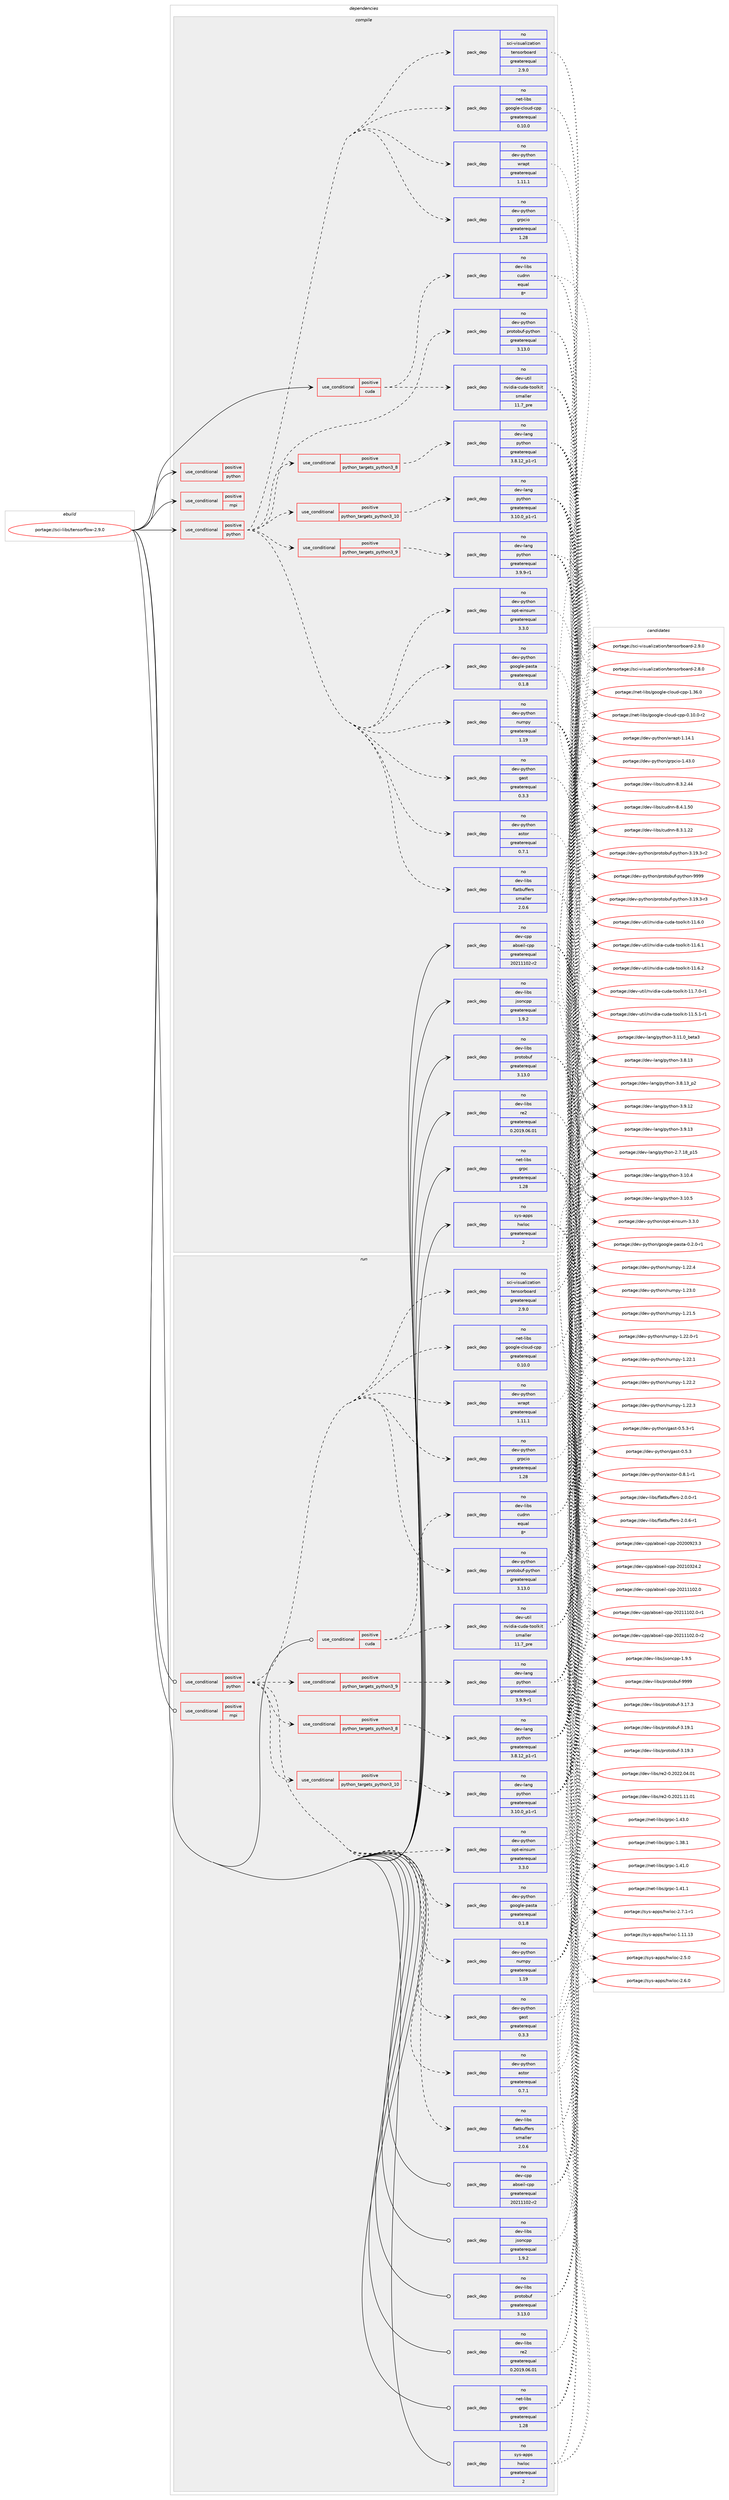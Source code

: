 digraph prolog {

# *************
# Graph options
# *************

newrank=true;
concentrate=true;
compound=true;
graph [rankdir=LR,fontname=Helvetica,fontsize=10,ranksep=1.5];#, ranksep=2.5, nodesep=0.2];
edge  [arrowhead=vee];
node  [fontname=Helvetica,fontsize=10];

# **********
# The ebuild
# **********

subgraph cluster_leftcol {
color=gray;
rank=same;
label=<<i>ebuild</i>>;
id [label="portage://sci-libs/tensorflow-2.9.0", color=red, width=4, href="../sci-libs/tensorflow-2.9.0.svg"];
}

# ****************
# The dependencies
# ****************

subgraph cluster_midcol {
color=gray;
label=<<i>dependencies</i>>;
subgraph cluster_compile {
fillcolor="#eeeeee";
style=filled;
label=<<i>compile</i>>;
subgraph cond2467 {
dependency3588 [label=<<TABLE BORDER="0" CELLBORDER="1" CELLSPACING="0" CELLPADDING="4"><TR><TD ROWSPAN="3" CELLPADDING="10">use_conditional</TD></TR><TR><TD>positive</TD></TR><TR><TD>cuda</TD></TR></TABLE>>, shape=none, color=red];
subgraph pack1101 {
dependency3589 [label=<<TABLE BORDER="0" CELLBORDER="1" CELLSPACING="0" CELLPADDING="4" WIDTH="220"><TR><TD ROWSPAN="6" CELLPADDING="30">pack_dep</TD></TR><TR><TD WIDTH="110">no</TD></TR><TR><TD>dev-util</TD></TR><TR><TD>nvidia-cuda-toolkit</TD></TR><TR><TD>smaller</TD></TR><TR><TD>11.7_pre</TD></TR></TABLE>>, shape=none, color=blue];
}
dependency3588:e -> dependency3589:w [weight=20,style="dashed",arrowhead="vee"];
subgraph pack1102 {
dependency3590 [label=<<TABLE BORDER="0" CELLBORDER="1" CELLSPACING="0" CELLPADDING="4" WIDTH="220"><TR><TD ROWSPAN="6" CELLPADDING="30">pack_dep</TD></TR><TR><TD WIDTH="110">no</TD></TR><TR><TD>dev-libs</TD></TR><TR><TD>cudnn</TD></TR><TR><TD>equal</TD></TR><TR><TD>8*</TD></TR></TABLE>>, shape=none, color=blue];
}
dependency3588:e -> dependency3590:w [weight=20,style="dashed",arrowhead="vee"];
}
id:e -> dependency3588:w [weight=20,style="solid",arrowhead="vee"];
subgraph cond2468 {
dependency3591 [label=<<TABLE BORDER="0" CELLBORDER="1" CELLSPACING="0" CELLPADDING="4"><TR><TD ROWSPAN="3" CELLPADDING="10">use_conditional</TD></TR><TR><TD>positive</TD></TR><TR><TD>mpi</TD></TR></TABLE>>, shape=none, color=red];
# *** BEGIN UNKNOWN DEPENDENCY TYPE (TODO) ***
# dependency3591 -> package_dependency(portage://sci-libs/tensorflow-2.9.0,install,no,virtual,mpi,none,[,,],[],[])
# *** END UNKNOWN DEPENDENCY TYPE (TODO) ***

}
id:e -> dependency3591:w [weight=20,style="solid",arrowhead="vee"];
subgraph cond2469 {
dependency3592 [label=<<TABLE BORDER="0" CELLBORDER="1" CELLSPACING="0" CELLPADDING="4"><TR><TD ROWSPAN="3" CELLPADDING="10">use_conditional</TD></TR><TR><TD>positive</TD></TR><TR><TD>python</TD></TR></TABLE>>, shape=none, color=red];
subgraph cond2470 {
dependency3593 [label=<<TABLE BORDER="0" CELLBORDER="1" CELLSPACING="0" CELLPADDING="4"><TR><TD ROWSPAN="3" CELLPADDING="10">use_conditional</TD></TR><TR><TD>positive</TD></TR><TR><TD>python_targets_python3_8</TD></TR></TABLE>>, shape=none, color=red];
subgraph pack1103 {
dependency3594 [label=<<TABLE BORDER="0" CELLBORDER="1" CELLSPACING="0" CELLPADDING="4" WIDTH="220"><TR><TD ROWSPAN="6" CELLPADDING="30">pack_dep</TD></TR><TR><TD WIDTH="110">no</TD></TR><TR><TD>dev-lang</TD></TR><TR><TD>python</TD></TR><TR><TD>greaterequal</TD></TR><TR><TD>3.8.12_p1-r1</TD></TR></TABLE>>, shape=none, color=blue];
}
dependency3593:e -> dependency3594:w [weight=20,style="dashed",arrowhead="vee"];
}
dependency3592:e -> dependency3593:w [weight=20,style="dashed",arrowhead="vee"];
subgraph cond2471 {
dependency3595 [label=<<TABLE BORDER="0" CELLBORDER="1" CELLSPACING="0" CELLPADDING="4"><TR><TD ROWSPAN="3" CELLPADDING="10">use_conditional</TD></TR><TR><TD>positive</TD></TR><TR><TD>python_targets_python3_9</TD></TR></TABLE>>, shape=none, color=red];
subgraph pack1104 {
dependency3596 [label=<<TABLE BORDER="0" CELLBORDER="1" CELLSPACING="0" CELLPADDING="4" WIDTH="220"><TR><TD ROWSPAN="6" CELLPADDING="30">pack_dep</TD></TR><TR><TD WIDTH="110">no</TD></TR><TR><TD>dev-lang</TD></TR><TR><TD>python</TD></TR><TR><TD>greaterequal</TD></TR><TR><TD>3.9.9-r1</TD></TR></TABLE>>, shape=none, color=blue];
}
dependency3595:e -> dependency3596:w [weight=20,style="dashed",arrowhead="vee"];
}
dependency3592:e -> dependency3595:w [weight=20,style="dashed",arrowhead="vee"];
subgraph cond2472 {
dependency3597 [label=<<TABLE BORDER="0" CELLBORDER="1" CELLSPACING="0" CELLPADDING="4"><TR><TD ROWSPAN="3" CELLPADDING="10">use_conditional</TD></TR><TR><TD>positive</TD></TR><TR><TD>python_targets_python3_10</TD></TR></TABLE>>, shape=none, color=red];
subgraph pack1105 {
dependency3598 [label=<<TABLE BORDER="0" CELLBORDER="1" CELLSPACING="0" CELLPADDING="4" WIDTH="220"><TR><TD ROWSPAN="6" CELLPADDING="30">pack_dep</TD></TR><TR><TD WIDTH="110">no</TD></TR><TR><TD>dev-lang</TD></TR><TR><TD>python</TD></TR><TR><TD>greaterequal</TD></TR><TR><TD>3.10.0_p1-r1</TD></TR></TABLE>>, shape=none, color=blue];
}
dependency3597:e -> dependency3598:w [weight=20,style="dashed",arrowhead="vee"];
}
dependency3592:e -> dependency3597:w [weight=20,style="dashed",arrowhead="vee"];
subgraph pack1106 {
dependency3599 [label=<<TABLE BORDER="0" CELLBORDER="1" CELLSPACING="0" CELLPADDING="4" WIDTH="220"><TR><TD ROWSPAN="6" CELLPADDING="30">pack_dep</TD></TR><TR><TD WIDTH="110">no</TD></TR><TR><TD>dev-libs</TD></TR><TR><TD>flatbuffers</TD></TR><TR><TD>smaller</TD></TR><TR><TD>2.0.6</TD></TR></TABLE>>, shape=none, color=blue];
}
dependency3592:e -> dependency3599:w [weight=20,style="dashed",arrowhead="vee"];
# *** BEGIN UNKNOWN DEPENDENCY TYPE (TODO) ***
# dependency3592 -> package_dependency(portage://sci-libs/tensorflow-2.9.0,install,no,dev-python,absl-py,none,[,,],[],[use(optenable(python_targets_python3_8),negative),use(optenable(python_targets_python3_9),negative),use(optenable(python_targets_python3_10),negative)])
# *** END UNKNOWN DEPENDENCY TYPE (TODO) ***

subgraph pack1107 {
dependency3600 [label=<<TABLE BORDER="0" CELLBORDER="1" CELLSPACING="0" CELLPADDING="4" WIDTH="220"><TR><TD ROWSPAN="6" CELLPADDING="30">pack_dep</TD></TR><TR><TD WIDTH="110">no</TD></TR><TR><TD>dev-python</TD></TR><TR><TD>astor</TD></TR><TR><TD>greaterequal</TD></TR><TR><TD>0.7.1</TD></TR></TABLE>>, shape=none, color=blue];
}
dependency3592:e -> dependency3600:w [weight=20,style="dashed",arrowhead="vee"];
# *** BEGIN UNKNOWN DEPENDENCY TYPE (TODO) ***
# dependency3592 -> package_dependency(portage://sci-libs/tensorflow-2.9.0,install,no,dev-python,astunparse,none,[,,],[],[use(optenable(python_targets_python3_8),negative),use(optenable(python_targets_python3_9),negative),use(optenable(python_targets_python3_10),negative)])
# *** END UNKNOWN DEPENDENCY TYPE (TODO) ***

# *** BEGIN UNKNOWN DEPENDENCY TYPE (TODO) ***
# dependency3592 -> package_dependency(portage://sci-libs/tensorflow-2.9.0,install,no,dev-python,clang-python,none,[,,],[],[use(optenable(python_targets_python3_8),negative),use(optenable(python_targets_python3_9),negative),use(optenable(python_targets_python3_10),negative)])
# *** END UNKNOWN DEPENDENCY TYPE (TODO) ***

# *** BEGIN UNKNOWN DEPENDENCY TYPE (TODO) ***
# dependency3592 -> package_dependency(portage://sci-libs/tensorflow-2.9.0,install,no,dev-python,dill,none,[,,],[],[use(optenable(python_targets_python3_8),negative),use(optenable(python_targets_python3_9),negative),use(optenable(python_targets_python3_10),negative)])
# *** END UNKNOWN DEPENDENCY TYPE (TODO) ***

# *** BEGIN UNKNOWN DEPENDENCY TYPE (TODO) ***
# dependency3592 -> package_dependency(portage://sci-libs/tensorflow-2.9.0,install,no,dev-python,flatbuffers,none,[,,],[],[use(optenable(python_targets_python3_8),negative),use(optenable(python_targets_python3_9),negative),use(optenable(python_targets_python3_10),negative)])
# *** END UNKNOWN DEPENDENCY TYPE (TODO) ***

subgraph pack1108 {
dependency3601 [label=<<TABLE BORDER="0" CELLBORDER="1" CELLSPACING="0" CELLPADDING="4" WIDTH="220"><TR><TD ROWSPAN="6" CELLPADDING="30">pack_dep</TD></TR><TR><TD WIDTH="110">no</TD></TR><TR><TD>dev-python</TD></TR><TR><TD>gast</TD></TR><TR><TD>greaterequal</TD></TR><TR><TD>0.3.3</TD></TR></TABLE>>, shape=none, color=blue];
}
dependency3592:e -> dependency3601:w [weight=20,style="dashed",arrowhead="vee"];
# *** BEGIN UNKNOWN DEPENDENCY TYPE (TODO) ***
# dependency3592 -> package_dependency(portage://sci-libs/tensorflow-2.9.0,install,no,dev-python,h5py,none,[,,],[],[use(optenable(python_targets_python3_8),negative),use(optenable(python_targets_python3_9),negative),use(optenable(python_targets_python3_10),negative)])
# *** END UNKNOWN DEPENDENCY TYPE (TODO) ***

subgraph pack1109 {
dependency3602 [label=<<TABLE BORDER="0" CELLBORDER="1" CELLSPACING="0" CELLPADDING="4" WIDTH="220"><TR><TD ROWSPAN="6" CELLPADDING="30">pack_dep</TD></TR><TR><TD WIDTH="110">no</TD></TR><TR><TD>dev-python</TD></TR><TR><TD>numpy</TD></TR><TR><TD>greaterequal</TD></TR><TR><TD>1.19</TD></TR></TABLE>>, shape=none, color=blue];
}
dependency3592:e -> dependency3602:w [weight=20,style="dashed",arrowhead="vee"];
subgraph pack1110 {
dependency3603 [label=<<TABLE BORDER="0" CELLBORDER="1" CELLSPACING="0" CELLPADDING="4" WIDTH="220"><TR><TD ROWSPAN="6" CELLPADDING="30">pack_dep</TD></TR><TR><TD WIDTH="110">no</TD></TR><TR><TD>dev-python</TD></TR><TR><TD>google-pasta</TD></TR><TR><TD>greaterequal</TD></TR><TR><TD>0.1.8</TD></TR></TABLE>>, shape=none, color=blue];
}
dependency3592:e -> dependency3603:w [weight=20,style="dashed",arrowhead="vee"];
subgraph pack1111 {
dependency3604 [label=<<TABLE BORDER="0" CELLBORDER="1" CELLSPACING="0" CELLPADDING="4" WIDTH="220"><TR><TD ROWSPAN="6" CELLPADDING="30">pack_dep</TD></TR><TR><TD WIDTH="110">no</TD></TR><TR><TD>dev-python</TD></TR><TR><TD>opt-einsum</TD></TR><TR><TD>greaterequal</TD></TR><TR><TD>3.3.0</TD></TR></TABLE>>, shape=none, color=blue];
}
dependency3592:e -> dependency3604:w [weight=20,style="dashed",arrowhead="vee"];
subgraph pack1112 {
dependency3605 [label=<<TABLE BORDER="0" CELLBORDER="1" CELLSPACING="0" CELLPADDING="4" WIDTH="220"><TR><TD ROWSPAN="6" CELLPADDING="30">pack_dep</TD></TR><TR><TD WIDTH="110">no</TD></TR><TR><TD>dev-python</TD></TR><TR><TD>protobuf-python</TD></TR><TR><TD>greaterequal</TD></TR><TR><TD>3.13.0</TD></TR></TABLE>>, shape=none, color=blue];
}
dependency3592:e -> dependency3605:w [weight=20,style="dashed",arrowhead="vee"];
# *** BEGIN UNKNOWN DEPENDENCY TYPE (TODO) ***
# dependency3592 -> package_dependency(portage://sci-libs/tensorflow-2.9.0,install,no,dev-python,pybind11,none,[,,],[],[use(optenable(python_targets_python3_8),negative),use(optenable(python_targets_python3_9),negative),use(optenable(python_targets_python3_10),negative)])
# *** END UNKNOWN DEPENDENCY TYPE (TODO) ***

# *** BEGIN UNKNOWN DEPENDENCY TYPE (TODO) ***
# dependency3592 -> package_dependency(portage://sci-libs/tensorflow-2.9.0,install,no,dev-python,six,none,[,,],[],[use(optenable(python_targets_python3_8),negative),use(optenable(python_targets_python3_9),negative),use(optenable(python_targets_python3_10),negative)])
# *** END UNKNOWN DEPENDENCY TYPE (TODO) ***

# *** BEGIN UNKNOWN DEPENDENCY TYPE (TODO) ***
# dependency3592 -> package_dependency(portage://sci-libs/tensorflow-2.9.0,install,no,dev-python,tblib,none,[,,],[],[use(optenable(python_targets_python3_8),negative),use(optenable(python_targets_python3_9),negative),use(optenable(python_targets_python3_10),negative)])
# *** END UNKNOWN DEPENDENCY TYPE (TODO) ***

# *** BEGIN UNKNOWN DEPENDENCY TYPE (TODO) ***
# dependency3592 -> package_dependency(portage://sci-libs/tensorflow-2.9.0,install,no,dev-python,termcolor,none,[,,],[],[use(optenable(python_targets_python3_8),negative),use(optenable(python_targets_python3_9),negative),use(optenable(python_targets_python3_10),negative)])
# *** END UNKNOWN DEPENDENCY TYPE (TODO) ***

# *** BEGIN UNKNOWN DEPENDENCY TYPE (TODO) ***
# dependency3592 -> package_dependency(portage://sci-libs/tensorflow-2.9.0,install,no,dev-python,typing-extensions,none,[,,],[],[use(optenable(python_targets_python3_8),negative),use(optenable(python_targets_python3_9),negative),use(optenable(python_targets_python3_10),negative)])
# *** END UNKNOWN DEPENDENCY TYPE (TODO) ***

subgraph pack1113 {
dependency3606 [label=<<TABLE BORDER="0" CELLBORDER="1" CELLSPACING="0" CELLPADDING="4" WIDTH="220"><TR><TD ROWSPAN="6" CELLPADDING="30">pack_dep</TD></TR><TR><TD WIDTH="110">no</TD></TR><TR><TD>dev-python</TD></TR><TR><TD>grpcio</TD></TR><TR><TD>greaterequal</TD></TR><TR><TD>1.28</TD></TR></TABLE>>, shape=none, color=blue];
}
dependency3592:e -> dependency3606:w [weight=20,style="dashed",arrowhead="vee"];
subgraph pack1114 {
dependency3607 [label=<<TABLE BORDER="0" CELLBORDER="1" CELLSPACING="0" CELLPADDING="4" WIDTH="220"><TR><TD ROWSPAN="6" CELLPADDING="30">pack_dep</TD></TR><TR><TD WIDTH="110">no</TD></TR><TR><TD>dev-python</TD></TR><TR><TD>wrapt</TD></TR><TR><TD>greaterequal</TD></TR><TR><TD>1.11.1</TD></TR></TABLE>>, shape=none, color=blue];
}
dependency3592:e -> dependency3607:w [weight=20,style="dashed",arrowhead="vee"];
subgraph pack1115 {
dependency3608 [label=<<TABLE BORDER="0" CELLBORDER="1" CELLSPACING="0" CELLPADDING="4" WIDTH="220"><TR><TD ROWSPAN="6" CELLPADDING="30">pack_dep</TD></TR><TR><TD WIDTH="110">no</TD></TR><TR><TD>net-libs</TD></TR><TR><TD>google-cloud-cpp</TD></TR><TR><TD>greaterequal</TD></TR><TR><TD>0.10.0</TD></TR></TABLE>>, shape=none, color=blue];
}
dependency3592:e -> dependency3608:w [weight=20,style="dashed",arrowhead="vee"];
subgraph pack1116 {
dependency3609 [label=<<TABLE BORDER="0" CELLBORDER="1" CELLSPACING="0" CELLPADDING="4" WIDTH="220"><TR><TD ROWSPAN="6" CELLPADDING="30">pack_dep</TD></TR><TR><TD WIDTH="110">no</TD></TR><TR><TD>sci-visualization</TD></TR><TR><TD>tensorboard</TD></TR><TR><TD>greaterequal</TD></TR><TR><TD>2.9.0</TD></TR></TABLE>>, shape=none, color=blue];
}
dependency3592:e -> dependency3609:w [weight=20,style="dashed",arrowhead="vee"];
}
id:e -> dependency3592:w [weight=20,style="solid",arrowhead="vee"];
subgraph cond2473 {
dependency3610 [label=<<TABLE BORDER="0" CELLBORDER="1" CELLSPACING="0" CELLPADDING="4"><TR><TD ROWSPAN="3" CELLPADDING="10">use_conditional</TD></TR><TR><TD>positive</TD></TR><TR><TD>python</TD></TR></TABLE>>, shape=none, color=red];
# *** BEGIN UNKNOWN DEPENDENCY TYPE (TODO) ***
# dependency3610 -> package_dependency(portage://sci-libs/tensorflow-2.9.0,install,no,dev-python,mock,none,[,,],[],[])
# *** END UNKNOWN DEPENDENCY TYPE (TODO) ***

# *** BEGIN UNKNOWN DEPENDENCY TYPE (TODO) ***
# dependency3610 -> package_dependency(portage://sci-libs/tensorflow-2.9.0,install,no,dev-python,setuptools,none,[,,],[],[])
# *** END UNKNOWN DEPENDENCY TYPE (TODO) ***

}
id:e -> dependency3610:w [weight=20,style="solid",arrowhead="vee"];
# *** BEGIN UNKNOWN DEPENDENCY TYPE (TODO) ***
# id -> package_dependency(portage://sci-libs/tensorflow-2.9.0,install,no,app-arch,snappy,none,[,,],[],[])
# *** END UNKNOWN DEPENDENCY TYPE (TODO) ***

subgraph pack1117 {
dependency3611 [label=<<TABLE BORDER="0" CELLBORDER="1" CELLSPACING="0" CELLPADDING="4" WIDTH="220"><TR><TD ROWSPAN="6" CELLPADDING="30">pack_dep</TD></TR><TR><TD WIDTH="110">no</TD></TR><TR><TD>dev-cpp</TD></TR><TR><TD>abseil-cpp</TD></TR><TR><TD>greaterequal</TD></TR><TR><TD>20211102-r2</TD></TR></TABLE>>, shape=none, color=blue];
}
id:e -> dependency3611:w [weight=20,style="solid",arrowhead="vee"];
# *** BEGIN UNKNOWN DEPENDENCY TYPE (TODO) ***
# id -> package_dependency(portage://sci-libs/tensorflow-2.9.0,install,no,dev-db,lmdb,none,[,,],[],[])
# *** END UNKNOWN DEPENDENCY TYPE (TODO) ***

# *** BEGIN UNKNOWN DEPENDENCY TYPE (TODO) ***
# id -> package_dependency(portage://sci-libs/tensorflow-2.9.0,install,no,dev-db,sqlite,none,[,,],[],[])
# *** END UNKNOWN DEPENDENCY TYPE (TODO) ***

# *** BEGIN UNKNOWN DEPENDENCY TYPE (TODO) ***
# id -> package_dependency(portage://sci-libs/tensorflow-2.9.0,install,no,dev-libs,double-conversion,none,[,,],[],[])
# *** END UNKNOWN DEPENDENCY TYPE (TODO) ***

# *** BEGIN UNKNOWN DEPENDENCY TYPE (TODO) ***
# id -> package_dependency(portage://sci-libs/tensorflow-2.9.0,install,no,dev-libs,icu,none,[,,],any_same_slot,[])
# *** END UNKNOWN DEPENDENCY TYPE (TODO) ***

subgraph pack1118 {
dependency3612 [label=<<TABLE BORDER="0" CELLBORDER="1" CELLSPACING="0" CELLPADDING="4" WIDTH="220"><TR><TD ROWSPAN="6" CELLPADDING="30">pack_dep</TD></TR><TR><TD WIDTH="110">no</TD></TR><TR><TD>dev-libs</TD></TR><TR><TD>jsoncpp</TD></TR><TR><TD>greaterequal</TD></TR><TR><TD>1.9.2</TD></TR></TABLE>>, shape=none, color=blue];
}
id:e -> dependency3612:w [weight=20,style="solid",arrowhead="vee"];
# *** BEGIN UNKNOWN DEPENDENCY TYPE (TODO) ***
# id -> package_dependency(portage://sci-libs/tensorflow-2.9.0,install,no,dev-libs,nsync,none,[,,],[],[])
# *** END UNKNOWN DEPENDENCY TYPE (TODO) ***

# *** BEGIN UNKNOWN DEPENDENCY TYPE (TODO) ***
# id -> package_dependency(portage://sci-libs/tensorflow-2.9.0,install,no,dev-libs,openssl,none,[,,],[slot(0),equal],[])
# *** END UNKNOWN DEPENDENCY TYPE (TODO) ***

subgraph pack1119 {
dependency3613 [label=<<TABLE BORDER="0" CELLBORDER="1" CELLSPACING="0" CELLPADDING="4" WIDTH="220"><TR><TD ROWSPAN="6" CELLPADDING="30">pack_dep</TD></TR><TR><TD WIDTH="110">no</TD></TR><TR><TD>dev-libs</TD></TR><TR><TD>protobuf</TD></TR><TR><TD>greaterequal</TD></TR><TR><TD>3.13.0</TD></TR></TABLE>>, shape=none, color=blue];
}
id:e -> dependency3613:w [weight=20,style="solid",arrowhead="vee"];
subgraph pack1120 {
dependency3614 [label=<<TABLE BORDER="0" CELLBORDER="1" CELLSPACING="0" CELLPADDING="4" WIDTH="220"><TR><TD ROWSPAN="6" CELLPADDING="30">pack_dep</TD></TR><TR><TD WIDTH="110">no</TD></TR><TR><TD>dev-libs</TD></TR><TR><TD>re2</TD></TR><TR><TD>greaterequal</TD></TR><TR><TD>0.2019.06.01</TD></TR></TABLE>>, shape=none, color=blue];
}
id:e -> dependency3614:w [weight=20,style="solid",arrowhead="vee"];
# *** BEGIN UNKNOWN DEPENDENCY TYPE (TODO) ***
# id -> package_dependency(portage://sci-libs/tensorflow-2.9.0,install,no,media-libs,giflib,none,[,,],[],[])
# *** END UNKNOWN DEPENDENCY TYPE (TODO) ***

# *** BEGIN UNKNOWN DEPENDENCY TYPE (TODO) ***
# id -> package_dependency(portage://sci-libs/tensorflow-2.9.0,install,no,media-libs,libjpeg-turbo,none,[,,],[],[])
# *** END UNKNOWN DEPENDENCY TYPE (TODO) ***

# *** BEGIN UNKNOWN DEPENDENCY TYPE (TODO) ***
# id -> package_dependency(portage://sci-libs/tensorflow-2.9.0,install,no,media-libs,libpng,none,[,,],[slot(0)],[])
# *** END UNKNOWN DEPENDENCY TYPE (TODO) ***

subgraph pack1121 {
dependency3615 [label=<<TABLE BORDER="0" CELLBORDER="1" CELLSPACING="0" CELLPADDING="4" WIDTH="220"><TR><TD ROWSPAN="6" CELLPADDING="30">pack_dep</TD></TR><TR><TD WIDTH="110">no</TD></TR><TR><TD>net-libs</TD></TR><TR><TD>grpc</TD></TR><TR><TD>greaterequal</TD></TR><TR><TD>1.28</TD></TR></TABLE>>, shape=none, color=blue];
}
id:e -> dependency3615:w [weight=20,style="solid",arrowhead="vee"];
# *** BEGIN UNKNOWN DEPENDENCY TYPE (TODO) ***
# id -> package_dependency(portage://sci-libs/tensorflow-2.9.0,install,no,net-misc,curl,none,[,,],[],[])
# *** END UNKNOWN DEPENDENCY TYPE (TODO) ***

subgraph pack1122 {
dependency3616 [label=<<TABLE BORDER="0" CELLBORDER="1" CELLSPACING="0" CELLPADDING="4" WIDTH="220"><TR><TD ROWSPAN="6" CELLPADDING="30">pack_dep</TD></TR><TR><TD WIDTH="110">no</TD></TR><TR><TD>sys-apps</TD></TR><TR><TD>hwloc</TD></TR><TR><TD>greaterequal</TD></TR><TR><TD>2</TD></TR></TABLE>>, shape=none, color=blue];
}
id:e -> dependency3616:w [weight=20,style="solid",arrowhead="vee"];
# *** BEGIN UNKNOWN DEPENDENCY TYPE (TODO) ***
# id -> package_dependency(portage://sci-libs/tensorflow-2.9.0,install,no,sys-libs,zlib,none,[,,],[],[])
# *** END UNKNOWN DEPENDENCY TYPE (TODO) ***

}
subgraph cluster_compileandrun {
fillcolor="#eeeeee";
style=filled;
label=<<i>compile and run</i>>;
}
subgraph cluster_run {
fillcolor="#eeeeee";
style=filled;
label=<<i>run</i>>;
subgraph cond2474 {
dependency3617 [label=<<TABLE BORDER="0" CELLBORDER="1" CELLSPACING="0" CELLPADDING="4"><TR><TD ROWSPAN="3" CELLPADDING="10">use_conditional</TD></TR><TR><TD>positive</TD></TR><TR><TD>cuda</TD></TR></TABLE>>, shape=none, color=red];
subgraph pack1123 {
dependency3618 [label=<<TABLE BORDER="0" CELLBORDER="1" CELLSPACING="0" CELLPADDING="4" WIDTH="220"><TR><TD ROWSPAN="6" CELLPADDING="30">pack_dep</TD></TR><TR><TD WIDTH="110">no</TD></TR><TR><TD>dev-util</TD></TR><TR><TD>nvidia-cuda-toolkit</TD></TR><TR><TD>smaller</TD></TR><TR><TD>11.7_pre</TD></TR></TABLE>>, shape=none, color=blue];
}
dependency3617:e -> dependency3618:w [weight=20,style="dashed",arrowhead="vee"];
subgraph pack1124 {
dependency3619 [label=<<TABLE BORDER="0" CELLBORDER="1" CELLSPACING="0" CELLPADDING="4" WIDTH="220"><TR><TD ROWSPAN="6" CELLPADDING="30">pack_dep</TD></TR><TR><TD WIDTH="110">no</TD></TR><TR><TD>dev-libs</TD></TR><TR><TD>cudnn</TD></TR><TR><TD>equal</TD></TR><TR><TD>8*</TD></TR></TABLE>>, shape=none, color=blue];
}
dependency3617:e -> dependency3619:w [weight=20,style="dashed",arrowhead="vee"];
}
id:e -> dependency3617:w [weight=20,style="solid",arrowhead="odot"];
subgraph cond2475 {
dependency3620 [label=<<TABLE BORDER="0" CELLBORDER="1" CELLSPACING="0" CELLPADDING="4"><TR><TD ROWSPAN="3" CELLPADDING="10">use_conditional</TD></TR><TR><TD>positive</TD></TR><TR><TD>mpi</TD></TR></TABLE>>, shape=none, color=red];
# *** BEGIN UNKNOWN DEPENDENCY TYPE (TODO) ***
# dependency3620 -> package_dependency(portage://sci-libs/tensorflow-2.9.0,run,no,virtual,mpi,none,[,,],[],[])
# *** END UNKNOWN DEPENDENCY TYPE (TODO) ***

}
id:e -> dependency3620:w [weight=20,style="solid",arrowhead="odot"];
subgraph cond2476 {
dependency3621 [label=<<TABLE BORDER="0" CELLBORDER="1" CELLSPACING="0" CELLPADDING="4"><TR><TD ROWSPAN="3" CELLPADDING="10">use_conditional</TD></TR><TR><TD>positive</TD></TR><TR><TD>python</TD></TR></TABLE>>, shape=none, color=red];
subgraph cond2477 {
dependency3622 [label=<<TABLE BORDER="0" CELLBORDER="1" CELLSPACING="0" CELLPADDING="4"><TR><TD ROWSPAN="3" CELLPADDING="10">use_conditional</TD></TR><TR><TD>positive</TD></TR><TR><TD>python_targets_python3_8</TD></TR></TABLE>>, shape=none, color=red];
subgraph pack1125 {
dependency3623 [label=<<TABLE BORDER="0" CELLBORDER="1" CELLSPACING="0" CELLPADDING="4" WIDTH="220"><TR><TD ROWSPAN="6" CELLPADDING="30">pack_dep</TD></TR><TR><TD WIDTH="110">no</TD></TR><TR><TD>dev-lang</TD></TR><TR><TD>python</TD></TR><TR><TD>greaterequal</TD></TR><TR><TD>3.8.12_p1-r1</TD></TR></TABLE>>, shape=none, color=blue];
}
dependency3622:e -> dependency3623:w [weight=20,style="dashed",arrowhead="vee"];
}
dependency3621:e -> dependency3622:w [weight=20,style="dashed",arrowhead="vee"];
subgraph cond2478 {
dependency3624 [label=<<TABLE BORDER="0" CELLBORDER="1" CELLSPACING="0" CELLPADDING="4"><TR><TD ROWSPAN="3" CELLPADDING="10">use_conditional</TD></TR><TR><TD>positive</TD></TR><TR><TD>python_targets_python3_9</TD></TR></TABLE>>, shape=none, color=red];
subgraph pack1126 {
dependency3625 [label=<<TABLE BORDER="0" CELLBORDER="1" CELLSPACING="0" CELLPADDING="4" WIDTH="220"><TR><TD ROWSPAN="6" CELLPADDING="30">pack_dep</TD></TR><TR><TD WIDTH="110">no</TD></TR><TR><TD>dev-lang</TD></TR><TR><TD>python</TD></TR><TR><TD>greaterequal</TD></TR><TR><TD>3.9.9-r1</TD></TR></TABLE>>, shape=none, color=blue];
}
dependency3624:e -> dependency3625:w [weight=20,style="dashed",arrowhead="vee"];
}
dependency3621:e -> dependency3624:w [weight=20,style="dashed",arrowhead="vee"];
subgraph cond2479 {
dependency3626 [label=<<TABLE BORDER="0" CELLBORDER="1" CELLSPACING="0" CELLPADDING="4"><TR><TD ROWSPAN="3" CELLPADDING="10">use_conditional</TD></TR><TR><TD>positive</TD></TR><TR><TD>python_targets_python3_10</TD></TR></TABLE>>, shape=none, color=red];
subgraph pack1127 {
dependency3627 [label=<<TABLE BORDER="0" CELLBORDER="1" CELLSPACING="0" CELLPADDING="4" WIDTH="220"><TR><TD ROWSPAN="6" CELLPADDING="30">pack_dep</TD></TR><TR><TD WIDTH="110">no</TD></TR><TR><TD>dev-lang</TD></TR><TR><TD>python</TD></TR><TR><TD>greaterequal</TD></TR><TR><TD>3.10.0_p1-r1</TD></TR></TABLE>>, shape=none, color=blue];
}
dependency3626:e -> dependency3627:w [weight=20,style="dashed",arrowhead="vee"];
}
dependency3621:e -> dependency3626:w [weight=20,style="dashed",arrowhead="vee"];
subgraph pack1128 {
dependency3628 [label=<<TABLE BORDER="0" CELLBORDER="1" CELLSPACING="0" CELLPADDING="4" WIDTH="220"><TR><TD ROWSPAN="6" CELLPADDING="30">pack_dep</TD></TR><TR><TD WIDTH="110">no</TD></TR><TR><TD>dev-libs</TD></TR><TR><TD>flatbuffers</TD></TR><TR><TD>smaller</TD></TR><TR><TD>2.0.6</TD></TR></TABLE>>, shape=none, color=blue];
}
dependency3621:e -> dependency3628:w [weight=20,style="dashed",arrowhead="vee"];
# *** BEGIN UNKNOWN DEPENDENCY TYPE (TODO) ***
# dependency3621 -> package_dependency(portage://sci-libs/tensorflow-2.9.0,run,no,dev-python,absl-py,none,[,,],[],[use(optenable(python_targets_python3_8),negative),use(optenable(python_targets_python3_9),negative),use(optenable(python_targets_python3_10),negative)])
# *** END UNKNOWN DEPENDENCY TYPE (TODO) ***

subgraph pack1129 {
dependency3629 [label=<<TABLE BORDER="0" CELLBORDER="1" CELLSPACING="0" CELLPADDING="4" WIDTH="220"><TR><TD ROWSPAN="6" CELLPADDING="30">pack_dep</TD></TR><TR><TD WIDTH="110">no</TD></TR><TR><TD>dev-python</TD></TR><TR><TD>astor</TD></TR><TR><TD>greaterequal</TD></TR><TR><TD>0.7.1</TD></TR></TABLE>>, shape=none, color=blue];
}
dependency3621:e -> dependency3629:w [weight=20,style="dashed",arrowhead="vee"];
# *** BEGIN UNKNOWN DEPENDENCY TYPE (TODO) ***
# dependency3621 -> package_dependency(portage://sci-libs/tensorflow-2.9.0,run,no,dev-python,astunparse,none,[,,],[],[use(optenable(python_targets_python3_8),negative),use(optenable(python_targets_python3_9),negative),use(optenable(python_targets_python3_10),negative)])
# *** END UNKNOWN DEPENDENCY TYPE (TODO) ***

# *** BEGIN UNKNOWN DEPENDENCY TYPE (TODO) ***
# dependency3621 -> package_dependency(portage://sci-libs/tensorflow-2.9.0,run,no,dev-python,clang-python,none,[,,],[],[use(optenable(python_targets_python3_8),negative),use(optenable(python_targets_python3_9),negative),use(optenable(python_targets_python3_10),negative)])
# *** END UNKNOWN DEPENDENCY TYPE (TODO) ***

# *** BEGIN UNKNOWN DEPENDENCY TYPE (TODO) ***
# dependency3621 -> package_dependency(portage://sci-libs/tensorflow-2.9.0,run,no,dev-python,dill,none,[,,],[],[use(optenable(python_targets_python3_8),negative),use(optenable(python_targets_python3_9),negative),use(optenable(python_targets_python3_10),negative)])
# *** END UNKNOWN DEPENDENCY TYPE (TODO) ***

# *** BEGIN UNKNOWN DEPENDENCY TYPE (TODO) ***
# dependency3621 -> package_dependency(portage://sci-libs/tensorflow-2.9.0,run,no,dev-python,flatbuffers,none,[,,],[],[use(optenable(python_targets_python3_8),negative),use(optenable(python_targets_python3_9),negative),use(optenable(python_targets_python3_10),negative)])
# *** END UNKNOWN DEPENDENCY TYPE (TODO) ***

subgraph pack1130 {
dependency3630 [label=<<TABLE BORDER="0" CELLBORDER="1" CELLSPACING="0" CELLPADDING="4" WIDTH="220"><TR><TD ROWSPAN="6" CELLPADDING="30">pack_dep</TD></TR><TR><TD WIDTH="110">no</TD></TR><TR><TD>dev-python</TD></TR><TR><TD>gast</TD></TR><TR><TD>greaterequal</TD></TR><TR><TD>0.3.3</TD></TR></TABLE>>, shape=none, color=blue];
}
dependency3621:e -> dependency3630:w [weight=20,style="dashed",arrowhead="vee"];
# *** BEGIN UNKNOWN DEPENDENCY TYPE (TODO) ***
# dependency3621 -> package_dependency(portage://sci-libs/tensorflow-2.9.0,run,no,dev-python,h5py,none,[,,],[],[use(optenable(python_targets_python3_8),negative),use(optenable(python_targets_python3_9),negative),use(optenable(python_targets_python3_10),negative)])
# *** END UNKNOWN DEPENDENCY TYPE (TODO) ***

subgraph pack1131 {
dependency3631 [label=<<TABLE BORDER="0" CELLBORDER="1" CELLSPACING="0" CELLPADDING="4" WIDTH="220"><TR><TD ROWSPAN="6" CELLPADDING="30">pack_dep</TD></TR><TR><TD WIDTH="110">no</TD></TR><TR><TD>dev-python</TD></TR><TR><TD>numpy</TD></TR><TR><TD>greaterequal</TD></TR><TR><TD>1.19</TD></TR></TABLE>>, shape=none, color=blue];
}
dependency3621:e -> dependency3631:w [weight=20,style="dashed",arrowhead="vee"];
subgraph pack1132 {
dependency3632 [label=<<TABLE BORDER="0" CELLBORDER="1" CELLSPACING="0" CELLPADDING="4" WIDTH="220"><TR><TD ROWSPAN="6" CELLPADDING="30">pack_dep</TD></TR><TR><TD WIDTH="110">no</TD></TR><TR><TD>dev-python</TD></TR><TR><TD>google-pasta</TD></TR><TR><TD>greaterequal</TD></TR><TR><TD>0.1.8</TD></TR></TABLE>>, shape=none, color=blue];
}
dependency3621:e -> dependency3632:w [weight=20,style="dashed",arrowhead="vee"];
subgraph pack1133 {
dependency3633 [label=<<TABLE BORDER="0" CELLBORDER="1" CELLSPACING="0" CELLPADDING="4" WIDTH="220"><TR><TD ROWSPAN="6" CELLPADDING="30">pack_dep</TD></TR><TR><TD WIDTH="110">no</TD></TR><TR><TD>dev-python</TD></TR><TR><TD>opt-einsum</TD></TR><TR><TD>greaterequal</TD></TR><TR><TD>3.3.0</TD></TR></TABLE>>, shape=none, color=blue];
}
dependency3621:e -> dependency3633:w [weight=20,style="dashed",arrowhead="vee"];
subgraph pack1134 {
dependency3634 [label=<<TABLE BORDER="0" CELLBORDER="1" CELLSPACING="0" CELLPADDING="4" WIDTH="220"><TR><TD ROWSPAN="6" CELLPADDING="30">pack_dep</TD></TR><TR><TD WIDTH="110">no</TD></TR><TR><TD>dev-python</TD></TR><TR><TD>protobuf-python</TD></TR><TR><TD>greaterequal</TD></TR><TR><TD>3.13.0</TD></TR></TABLE>>, shape=none, color=blue];
}
dependency3621:e -> dependency3634:w [weight=20,style="dashed",arrowhead="vee"];
# *** BEGIN UNKNOWN DEPENDENCY TYPE (TODO) ***
# dependency3621 -> package_dependency(portage://sci-libs/tensorflow-2.9.0,run,no,dev-python,pybind11,none,[,,],[],[use(optenable(python_targets_python3_8),negative),use(optenable(python_targets_python3_9),negative),use(optenable(python_targets_python3_10),negative)])
# *** END UNKNOWN DEPENDENCY TYPE (TODO) ***

# *** BEGIN UNKNOWN DEPENDENCY TYPE (TODO) ***
# dependency3621 -> package_dependency(portage://sci-libs/tensorflow-2.9.0,run,no,dev-python,six,none,[,,],[],[use(optenable(python_targets_python3_8),negative),use(optenable(python_targets_python3_9),negative),use(optenable(python_targets_python3_10),negative)])
# *** END UNKNOWN DEPENDENCY TYPE (TODO) ***

# *** BEGIN UNKNOWN DEPENDENCY TYPE (TODO) ***
# dependency3621 -> package_dependency(portage://sci-libs/tensorflow-2.9.0,run,no,dev-python,tblib,none,[,,],[],[use(optenable(python_targets_python3_8),negative),use(optenable(python_targets_python3_9),negative),use(optenable(python_targets_python3_10),negative)])
# *** END UNKNOWN DEPENDENCY TYPE (TODO) ***

# *** BEGIN UNKNOWN DEPENDENCY TYPE (TODO) ***
# dependency3621 -> package_dependency(portage://sci-libs/tensorflow-2.9.0,run,no,dev-python,termcolor,none,[,,],[],[use(optenable(python_targets_python3_8),negative),use(optenable(python_targets_python3_9),negative),use(optenable(python_targets_python3_10),negative)])
# *** END UNKNOWN DEPENDENCY TYPE (TODO) ***

# *** BEGIN UNKNOWN DEPENDENCY TYPE (TODO) ***
# dependency3621 -> package_dependency(portage://sci-libs/tensorflow-2.9.0,run,no,dev-python,typing-extensions,none,[,,],[],[use(optenable(python_targets_python3_8),negative),use(optenable(python_targets_python3_9),negative),use(optenable(python_targets_python3_10),negative)])
# *** END UNKNOWN DEPENDENCY TYPE (TODO) ***

subgraph pack1135 {
dependency3635 [label=<<TABLE BORDER="0" CELLBORDER="1" CELLSPACING="0" CELLPADDING="4" WIDTH="220"><TR><TD ROWSPAN="6" CELLPADDING="30">pack_dep</TD></TR><TR><TD WIDTH="110">no</TD></TR><TR><TD>dev-python</TD></TR><TR><TD>grpcio</TD></TR><TR><TD>greaterequal</TD></TR><TR><TD>1.28</TD></TR></TABLE>>, shape=none, color=blue];
}
dependency3621:e -> dependency3635:w [weight=20,style="dashed",arrowhead="vee"];
subgraph pack1136 {
dependency3636 [label=<<TABLE BORDER="0" CELLBORDER="1" CELLSPACING="0" CELLPADDING="4" WIDTH="220"><TR><TD ROWSPAN="6" CELLPADDING="30">pack_dep</TD></TR><TR><TD WIDTH="110">no</TD></TR><TR><TD>dev-python</TD></TR><TR><TD>wrapt</TD></TR><TR><TD>greaterequal</TD></TR><TR><TD>1.11.1</TD></TR></TABLE>>, shape=none, color=blue];
}
dependency3621:e -> dependency3636:w [weight=20,style="dashed",arrowhead="vee"];
subgraph pack1137 {
dependency3637 [label=<<TABLE BORDER="0" CELLBORDER="1" CELLSPACING="0" CELLPADDING="4" WIDTH="220"><TR><TD ROWSPAN="6" CELLPADDING="30">pack_dep</TD></TR><TR><TD WIDTH="110">no</TD></TR><TR><TD>net-libs</TD></TR><TR><TD>google-cloud-cpp</TD></TR><TR><TD>greaterequal</TD></TR><TR><TD>0.10.0</TD></TR></TABLE>>, shape=none, color=blue];
}
dependency3621:e -> dependency3637:w [weight=20,style="dashed",arrowhead="vee"];
subgraph pack1138 {
dependency3638 [label=<<TABLE BORDER="0" CELLBORDER="1" CELLSPACING="0" CELLPADDING="4" WIDTH="220"><TR><TD ROWSPAN="6" CELLPADDING="30">pack_dep</TD></TR><TR><TD WIDTH="110">no</TD></TR><TR><TD>sci-visualization</TD></TR><TR><TD>tensorboard</TD></TR><TR><TD>greaterequal</TD></TR><TR><TD>2.9.0</TD></TR></TABLE>>, shape=none, color=blue];
}
dependency3621:e -> dependency3638:w [weight=20,style="dashed",arrowhead="vee"];
}
id:e -> dependency3621:w [weight=20,style="solid",arrowhead="odot"];
# *** BEGIN UNKNOWN DEPENDENCY TYPE (TODO) ***
# id -> package_dependency(portage://sci-libs/tensorflow-2.9.0,run,no,app-arch,snappy,none,[,,],[],[])
# *** END UNKNOWN DEPENDENCY TYPE (TODO) ***

subgraph pack1139 {
dependency3639 [label=<<TABLE BORDER="0" CELLBORDER="1" CELLSPACING="0" CELLPADDING="4" WIDTH="220"><TR><TD ROWSPAN="6" CELLPADDING="30">pack_dep</TD></TR><TR><TD WIDTH="110">no</TD></TR><TR><TD>dev-cpp</TD></TR><TR><TD>abseil-cpp</TD></TR><TR><TD>greaterequal</TD></TR><TR><TD>20211102-r2</TD></TR></TABLE>>, shape=none, color=blue];
}
id:e -> dependency3639:w [weight=20,style="solid",arrowhead="odot"];
# *** BEGIN UNKNOWN DEPENDENCY TYPE (TODO) ***
# id -> package_dependency(portage://sci-libs/tensorflow-2.9.0,run,no,dev-db,lmdb,none,[,,],[],[])
# *** END UNKNOWN DEPENDENCY TYPE (TODO) ***

# *** BEGIN UNKNOWN DEPENDENCY TYPE (TODO) ***
# id -> package_dependency(portage://sci-libs/tensorflow-2.9.0,run,no,dev-db,sqlite,none,[,,],[],[])
# *** END UNKNOWN DEPENDENCY TYPE (TODO) ***

# *** BEGIN UNKNOWN DEPENDENCY TYPE (TODO) ***
# id -> package_dependency(portage://sci-libs/tensorflow-2.9.0,run,no,dev-libs,double-conversion,none,[,,],[],[])
# *** END UNKNOWN DEPENDENCY TYPE (TODO) ***

# *** BEGIN UNKNOWN DEPENDENCY TYPE (TODO) ***
# id -> package_dependency(portage://sci-libs/tensorflow-2.9.0,run,no,dev-libs,icu,none,[,,],any_same_slot,[])
# *** END UNKNOWN DEPENDENCY TYPE (TODO) ***

subgraph pack1140 {
dependency3640 [label=<<TABLE BORDER="0" CELLBORDER="1" CELLSPACING="0" CELLPADDING="4" WIDTH="220"><TR><TD ROWSPAN="6" CELLPADDING="30">pack_dep</TD></TR><TR><TD WIDTH="110">no</TD></TR><TR><TD>dev-libs</TD></TR><TR><TD>jsoncpp</TD></TR><TR><TD>greaterequal</TD></TR><TR><TD>1.9.2</TD></TR></TABLE>>, shape=none, color=blue];
}
id:e -> dependency3640:w [weight=20,style="solid",arrowhead="odot"];
# *** BEGIN UNKNOWN DEPENDENCY TYPE (TODO) ***
# id -> package_dependency(portage://sci-libs/tensorflow-2.9.0,run,no,dev-libs,nsync,none,[,,],[],[])
# *** END UNKNOWN DEPENDENCY TYPE (TODO) ***

# *** BEGIN UNKNOWN DEPENDENCY TYPE (TODO) ***
# id -> package_dependency(portage://sci-libs/tensorflow-2.9.0,run,no,dev-libs,openssl,none,[,,],[slot(0),equal],[])
# *** END UNKNOWN DEPENDENCY TYPE (TODO) ***

subgraph pack1141 {
dependency3641 [label=<<TABLE BORDER="0" CELLBORDER="1" CELLSPACING="0" CELLPADDING="4" WIDTH="220"><TR><TD ROWSPAN="6" CELLPADDING="30">pack_dep</TD></TR><TR><TD WIDTH="110">no</TD></TR><TR><TD>dev-libs</TD></TR><TR><TD>protobuf</TD></TR><TR><TD>greaterequal</TD></TR><TR><TD>3.13.0</TD></TR></TABLE>>, shape=none, color=blue];
}
id:e -> dependency3641:w [weight=20,style="solid",arrowhead="odot"];
subgraph pack1142 {
dependency3642 [label=<<TABLE BORDER="0" CELLBORDER="1" CELLSPACING="0" CELLPADDING="4" WIDTH="220"><TR><TD ROWSPAN="6" CELLPADDING="30">pack_dep</TD></TR><TR><TD WIDTH="110">no</TD></TR><TR><TD>dev-libs</TD></TR><TR><TD>re2</TD></TR><TR><TD>greaterequal</TD></TR><TR><TD>0.2019.06.01</TD></TR></TABLE>>, shape=none, color=blue];
}
id:e -> dependency3642:w [weight=20,style="solid",arrowhead="odot"];
# *** BEGIN UNKNOWN DEPENDENCY TYPE (TODO) ***
# id -> package_dependency(portage://sci-libs/tensorflow-2.9.0,run,no,media-libs,giflib,none,[,,],[],[])
# *** END UNKNOWN DEPENDENCY TYPE (TODO) ***

# *** BEGIN UNKNOWN DEPENDENCY TYPE (TODO) ***
# id -> package_dependency(portage://sci-libs/tensorflow-2.9.0,run,no,media-libs,libjpeg-turbo,none,[,,],[],[])
# *** END UNKNOWN DEPENDENCY TYPE (TODO) ***

# *** BEGIN UNKNOWN DEPENDENCY TYPE (TODO) ***
# id -> package_dependency(portage://sci-libs/tensorflow-2.9.0,run,no,media-libs,libpng,none,[,,],[slot(0)],[])
# *** END UNKNOWN DEPENDENCY TYPE (TODO) ***

subgraph pack1143 {
dependency3643 [label=<<TABLE BORDER="0" CELLBORDER="1" CELLSPACING="0" CELLPADDING="4" WIDTH="220"><TR><TD ROWSPAN="6" CELLPADDING="30">pack_dep</TD></TR><TR><TD WIDTH="110">no</TD></TR><TR><TD>net-libs</TD></TR><TR><TD>grpc</TD></TR><TR><TD>greaterequal</TD></TR><TR><TD>1.28</TD></TR></TABLE>>, shape=none, color=blue];
}
id:e -> dependency3643:w [weight=20,style="solid",arrowhead="odot"];
# *** BEGIN UNKNOWN DEPENDENCY TYPE (TODO) ***
# id -> package_dependency(portage://sci-libs/tensorflow-2.9.0,run,no,net-misc,curl,none,[,,],[],[])
# *** END UNKNOWN DEPENDENCY TYPE (TODO) ***

subgraph pack1144 {
dependency3644 [label=<<TABLE BORDER="0" CELLBORDER="1" CELLSPACING="0" CELLPADDING="4" WIDTH="220"><TR><TD ROWSPAN="6" CELLPADDING="30">pack_dep</TD></TR><TR><TD WIDTH="110">no</TD></TR><TR><TD>sys-apps</TD></TR><TR><TD>hwloc</TD></TR><TR><TD>greaterequal</TD></TR><TR><TD>2</TD></TR></TABLE>>, shape=none, color=blue];
}
id:e -> dependency3644:w [weight=20,style="solid",arrowhead="odot"];
# *** BEGIN UNKNOWN DEPENDENCY TYPE (TODO) ***
# id -> package_dependency(portage://sci-libs/tensorflow-2.9.0,run,no,sys-libs,zlib,none,[,,],[],[])
# *** END UNKNOWN DEPENDENCY TYPE (TODO) ***

}
}

# **************
# The candidates
# **************

subgraph cluster_choices {
rank=same;
color=gray;
label=<<i>candidates</i>>;

subgraph choice1101 {
color=black;
nodesep=1;
choice10010111845117116105108471101181051001059745991171009745116111111108107105116454949465346494511449 [label="portage://dev-util/nvidia-cuda-toolkit-11.5.1-r1", color=red, width=4,href="../dev-util/nvidia-cuda-toolkit-11.5.1-r1.svg"];
choice1001011184511711610510847110118105100105974599117100974511611111110810710511645494946544648 [label="portage://dev-util/nvidia-cuda-toolkit-11.6.0", color=red, width=4,href="../dev-util/nvidia-cuda-toolkit-11.6.0.svg"];
choice1001011184511711610510847110118105100105974599117100974511611111110810710511645494946544649 [label="portage://dev-util/nvidia-cuda-toolkit-11.6.1", color=red, width=4,href="../dev-util/nvidia-cuda-toolkit-11.6.1.svg"];
choice1001011184511711610510847110118105100105974599117100974511611111110810710511645494946544650 [label="portage://dev-util/nvidia-cuda-toolkit-11.6.2", color=red, width=4,href="../dev-util/nvidia-cuda-toolkit-11.6.2.svg"];
choice10010111845117116105108471101181051001059745991171009745116111111108107105116454949465546484511449 [label="portage://dev-util/nvidia-cuda-toolkit-11.7.0-r1", color=red, width=4,href="../dev-util/nvidia-cuda-toolkit-11.7.0-r1.svg"];
dependency3589:e -> choice10010111845117116105108471101181051001059745991171009745116111111108107105116454949465346494511449:w [style=dotted,weight="100"];
dependency3589:e -> choice1001011184511711610510847110118105100105974599117100974511611111110810710511645494946544648:w [style=dotted,weight="100"];
dependency3589:e -> choice1001011184511711610510847110118105100105974599117100974511611111110810710511645494946544649:w [style=dotted,weight="100"];
dependency3589:e -> choice1001011184511711610510847110118105100105974599117100974511611111110810710511645494946544650:w [style=dotted,weight="100"];
dependency3589:e -> choice10010111845117116105108471101181051001059745991171009745116111111108107105116454949465546484511449:w [style=dotted,weight="100"];
}
subgraph choice1102 {
color=black;
nodesep=1;
choice10010111845108105981154799117100110110455646514649465050 [label="portage://dev-libs/cudnn-8.3.1.22", color=red, width=4,href="../dev-libs/cudnn-8.3.1.22.svg"];
choice10010111845108105981154799117100110110455646514650465252 [label="portage://dev-libs/cudnn-8.3.2.44", color=red, width=4,href="../dev-libs/cudnn-8.3.2.44.svg"];
choice10010111845108105981154799117100110110455646524649465348 [label="portage://dev-libs/cudnn-8.4.1.50", color=red, width=4,href="../dev-libs/cudnn-8.4.1.50.svg"];
dependency3590:e -> choice10010111845108105981154799117100110110455646514649465050:w [style=dotted,weight="100"];
dependency3590:e -> choice10010111845108105981154799117100110110455646514650465252:w [style=dotted,weight="100"];
dependency3590:e -> choice10010111845108105981154799117100110110455646524649465348:w [style=dotted,weight="100"];
}
subgraph choice1103 {
color=black;
nodesep=1;
choice10010111845108971101034711212111610411111045504655464956951124953 [label="portage://dev-lang/python-2.7.18_p15", color=red, width=4,href="../dev-lang/python-2.7.18_p15.svg"];
choice10010111845108971101034711212111610411111045514649484652 [label="portage://dev-lang/python-3.10.4", color=red, width=4,href="../dev-lang/python-3.10.4.svg"];
choice10010111845108971101034711212111610411111045514649484653 [label="portage://dev-lang/python-3.10.5", color=red, width=4,href="../dev-lang/python-3.10.5.svg"];
choice1001011184510897110103471121211161041111104551464949464895981011169751 [label="portage://dev-lang/python-3.11.0_beta3", color=red, width=4,href="../dev-lang/python-3.11.0_beta3.svg"];
choice10010111845108971101034711212111610411111045514656464951 [label="portage://dev-lang/python-3.8.13", color=red, width=4,href="../dev-lang/python-3.8.13.svg"];
choice100101118451089711010347112121116104111110455146564649519511250 [label="portage://dev-lang/python-3.8.13_p2", color=red, width=4,href="../dev-lang/python-3.8.13_p2.svg"];
choice10010111845108971101034711212111610411111045514657464950 [label="portage://dev-lang/python-3.9.12", color=red, width=4,href="../dev-lang/python-3.9.12.svg"];
choice10010111845108971101034711212111610411111045514657464951 [label="portage://dev-lang/python-3.9.13", color=red, width=4,href="../dev-lang/python-3.9.13.svg"];
dependency3594:e -> choice10010111845108971101034711212111610411111045504655464956951124953:w [style=dotted,weight="100"];
dependency3594:e -> choice10010111845108971101034711212111610411111045514649484652:w [style=dotted,weight="100"];
dependency3594:e -> choice10010111845108971101034711212111610411111045514649484653:w [style=dotted,weight="100"];
dependency3594:e -> choice1001011184510897110103471121211161041111104551464949464895981011169751:w [style=dotted,weight="100"];
dependency3594:e -> choice10010111845108971101034711212111610411111045514656464951:w [style=dotted,weight="100"];
dependency3594:e -> choice100101118451089711010347112121116104111110455146564649519511250:w [style=dotted,weight="100"];
dependency3594:e -> choice10010111845108971101034711212111610411111045514657464950:w [style=dotted,weight="100"];
dependency3594:e -> choice10010111845108971101034711212111610411111045514657464951:w [style=dotted,weight="100"];
}
subgraph choice1104 {
color=black;
nodesep=1;
choice10010111845108971101034711212111610411111045504655464956951124953 [label="portage://dev-lang/python-2.7.18_p15", color=red, width=4,href="../dev-lang/python-2.7.18_p15.svg"];
choice10010111845108971101034711212111610411111045514649484652 [label="portage://dev-lang/python-3.10.4", color=red, width=4,href="../dev-lang/python-3.10.4.svg"];
choice10010111845108971101034711212111610411111045514649484653 [label="portage://dev-lang/python-3.10.5", color=red, width=4,href="../dev-lang/python-3.10.5.svg"];
choice1001011184510897110103471121211161041111104551464949464895981011169751 [label="portage://dev-lang/python-3.11.0_beta3", color=red, width=4,href="../dev-lang/python-3.11.0_beta3.svg"];
choice10010111845108971101034711212111610411111045514656464951 [label="portage://dev-lang/python-3.8.13", color=red, width=4,href="../dev-lang/python-3.8.13.svg"];
choice100101118451089711010347112121116104111110455146564649519511250 [label="portage://dev-lang/python-3.8.13_p2", color=red, width=4,href="../dev-lang/python-3.8.13_p2.svg"];
choice10010111845108971101034711212111610411111045514657464950 [label="portage://dev-lang/python-3.9.12", color=red, width=4,href="../dev-lang/python-3.9.12.svg"];
choice10010111845108971101034711212111610411111045514657464951 [label="portage://dev-lang/python-3.9.13", color=red, width=4,href="../dev-lang/python-3.9.13.svg"];
dependency3596:e -> choice10010111845108971101034711212111610411111045504655464956951124953:w [style=dotted,weight="100"];
dependency3596:e -> choice10010111845108971101034711212111610411111045514649484652:w [style=dotted,weight="100"];
dependency3596:e -> choice10010111845108971101034711212111610411111045514649484653:w [style=dotted,weight="100"];
dependency3596:e -> choice1001011184510897110103471121211161041111104551464949464895981011169751:w [style=dotted,weight="100"];
dependency3596:e -> choice10010111845108971101034711212111610411111045514656464951:w [style=dotted,weight="100"];
dependency3596:e -> choice100101118451089711010347112121116104111110455146564649519511250:w [style=dotted,weight="100"];
dependency3596:e -> choice10010111845108971101034711212111610411111045514657464950:w [style=dotted,weight="100"];
dependency3596:e -> choice10010111845108971101034711212111610411111045514657464951:w [style=dotted,weight="100"];
}
subgraph choice1105 {
color=black;
nodesep=1;
choice10010111845108971101034711212111610411111045504655464956951124953 [label="portage://dev-lang/python-2.7.18_p15", color=red, width=4,href="../dev-lang/python-2.7.18_p15.svg"];
choice10010111845108971101034711212111610411111045514649484652 [label="portage://dev-lang/python-3.10.4", color=red, width=4,href="../dev-lang/python-3.10.4.svg"];
choice10010111845108971101034711212111610411111045514649484653 [label="portage://dev-lang/python-3.10.5", color=red, width=4,href="../dev-lang/python-3.10.5.svg"];
choice1001011184510897110103471121211161041111104551464949464895981011169751 [label="portage://dev-lang/python-3.11.0_beta3", color=red, width=4,href="../dev-lang/python-3.11.0_beta3.svg"];
choice10010111845108971101034711212111610411111045514656464951 [label="portage://dev-lang/python-3.8.13", color=red, width=4,href="../dev-lang/python-3.8.13.svg"];
choice100101118451089711010347112121116104111110455146564649519511250 [label="portage://dev-lang/python-3.8.13_p2", color=red, width=4,href="../dev-lang/python-3.8.13_p2.svg"];
choice10010111845108971101034711212111610411111045514657464950 [label="portage://dev-lang/python-3.9.12", color=red, width=4,href="../dev-lang/python-3.9.12.svg"];
choice10010111845108971101034711212111610411111045514657464951 [label="portage://dev-lang/python-3.9.13", color=red, width=4,href="../dev-lang/python-3.9.13.svg"];
dependency3598:e -> choice10010111845108971101034711212111610411111045504655464956951124953:w [style=dotted,weight="100"];
dependency3598:e -> choice10010111845108971101034711212111610411111045514649484652:w [style=dotted,weight="100"];
dependency3598:e -> choice10010111845108971101034711212111610411111045514649484653:w [style=dotted,weight="100"];
dependency3598:e -> choice1001011184510897110103471121211161041111104551464949464895981011169751:w [style=dotted,weight="100"];
dependency3598:e -> choice10010111845108971101034711212111610411111045514656464951:w [style=dotted,weight="100"];
dependency3598:e -> choice100101118451089711010347112121116104111110455146564649519511250:w [style=dotted,weight="100"];
dependency3598:e -> choice10010111845108971101034711212111610411111045514657464950:w [style=dotted,weight="100"];
dependency3598:e -> choice10010111845108971101034711212111610411111045514657464951:w [style=dotted,weight="100"];
}
subgraph choice1106 {
color=black;
nodesep=1;
choice10010111845108105981154710210897116981171021021011141154550464846484511449 [label="portage://dev-libs/flatbuffers-2.0.0-r1", color=red, width=4,href="../dev-libs/flatbuffers-2.0.0-r1.svg"];
choice10010111845108105981154710210897116981171021021011141154550464846544511449 [label="portage://dev-libs/flatbuffers-2.0.6-r1", color=red, width=4,href="../dev-libs/flatbuffers-2.0.6-r1.svg"];
dependency3599:e -> choice10010111845108105981154710210897116981171021021011141154550464846484511449:w [style=dotted,weight="100"];
dependency3599:e -> choice10010111845108105981154710210897116981171021021011141154550464846544511449:w [style=dotted,weight="100"];
}
subgraph choice1107 {
color=black;
nodesep=1;
choice1001011184511212111610411111047971151161111144548465646494511449 [label="portage://dev-python/astor-0.8.1-r1", color=red, width=4,href="../dev-python/astor-0.8.1-r1.svg"];
dependency3600:e -> choice1001011184511212111610411111047971151161111144548465646494511449:w [style=dotted,weight="100"];
}
subgraph choice1108 {
color=black;
nodesep=1;
choice100101118451121211161041111104710397115116454846534651 [label="portage://dev-python/gast-0.5.3", color=red, width=4,href="../dev-python/gast-0.5.3.svg"];
choice1001011184511212111610411111047103971151164548465346514511449 [label="portage://dev-python/gast-0.5.3-r1", color=red, width=4,href="../dev-python/gast-0.5.3-r1.svg"];
dependency3601:e -> choice100101118451121211161041111104710397115116454846534651:w [style=dotted,weight="100"];
dependency3601:e -> choice1001011184511212111610411111047103971151164548465346514511449:w [style=dotted,weight="100"];
}
subgraph choice1109 {
color=black;
nodesep=1;
choice100101118451121211161041111104711011710911212145494650494653 [label="portage://dev-python/numpy-1.21.5", color=red, width=4,href="../dev-python/numpy-1.21.5.svg"];
choice1001011184511212111610411111047110117109112121454946505046484511449 [label="portage://dev-python/numpy-1.22.0-r1", color=red, width=4,href="../dev-python/numpy-1.22.0-r1.svg"];
choice100101118451121211161041111104711011710911212145494650504649 [label="portage://dev-python/numpy-1.22.1", color=red, width=4,href="../dev-python/numpy-1.22.1.svg"];
choice100101118451121211161041111104711011710911212145494650504650 [label="portage://dev-python/numpy-1.22.2", color=red, width=4,href="../dev-python/numpy-1.22.2.svg"];
choice100101118451121211161041111104711011710911212145494650504651 [label="portage://dev-python/numpy-1.22.3", color=red, width=4,href="../dev-python/numpy-1.22.3.svg"];
choice100101118451121211161041111104711011710911212145494650504652 [label="portage://dev-python/numpy-1.22.4", color=red, width=4,href="../dev-python/numpy-1.22.4.svg"];
choice100101118451121211161041111104711011710911212145494650514648 [label="portage://dev-python/numpy-1.23.0", color=red, width=4,href="../dev-python/numpy-1.23.0.svg"];
dependency3602:e -> choice100101118451121211161041111104711011710911212145494650494653:w [style=dotted,weight="100"];
dependency3602:e -> choice1001011184511212111610411111047110117109112121454946505046484511449:w [style=dotted,weight="100"];
dependency3602:e -> choice100101118451121211161041111104711011710911212145494650504649:w [style=dotted,weight="100"];
dependency3602:e -> choice100101118451121211161041111104711011710911212145494650504650:w [style=dotted,weight="100"];
dependency3602:e -> choice100101118451121211161041111104711011710911212145494650504651:w [style=dotted,weight="100"];
dependency3602:e -> choice100101118451121211161041111104711011710911212145494650504652:w [style=dotted,weight="100"];
dependency3602:e -> choice100101118451121211161041111104711011710911212145494650514648:w [style=dotted,weight="100"];
}
subgraph choice1110 {
color=black;
nodesep=1;
choice10010111845112121116104111110471031111111031081014511297115116974548465046484511449 [label="portage://dev-python/google-pasta-0.2.0-r1", color=red, width=4,href="../dev-python/google-pasta-0.2.0-r1.svg"];
dependency3603:e -> choice10010111845112121116104111110471031111111031081014511297115116974548465046484511449:w [style=dotted,weight="100"];
}
subgraph choice1111 {
color=black;
nodesep=1;
choice100101118451121211161041111104711111211645101105110115117109455146514648 [label="portage://dev-python/opt-einsum-3.3.0", color=red, width=4,href="../dev-python/opt-einsum-3.3.0.svg"];
dependency3604:e -> choice100101118451121211161041111104711111211645101105110115117109455146514648:w [style=dotted,weight="100"];
}
subgraph choice1112 {
color=black;
nodesep=1;
choice10010111845112121116104111110471121141111161119811710245112121116104111110455146495746514511450 [label="portage://dev-python/protobuf-python-3.19.3-r2", color=red, width=4,href="../dev-python/protobuf-python-3.19.3-r2.svg"];
choice10010111845112121116104111110471121141111161119811710245112121116104111110455146495746514511451 [label="portage://dev-python/protobuf-python-3.19.3-r3", color=red, width=4,href="../dev-python/protobuf-python-3.19.3-r3.svg"];
choice100101118451121211161041111104711211411111611198117102451121211161041111104557575757 [label="portage://dev-python/protobuf-python-9999", color=red, width=4,href="../dev-python/protobuf-python-9999.svg"];
dependency3605:e -> choice10010111845112121116104111110471121141111161119811710245112121116104111110455146495746514511450:w [style=dotted,weight="100"];
dependency3605:e -> choice10010111845112121116104111110471121141111161119811710245112121116104111110455146495746514511451:w [style=dotted,weight="100"];
dependency3605:e -> choice100101118451121211161041111104711211411111611198117102451121211161041111104557575757:w [style=dotted,weight="100"];
}
subgraph choice1113 {
color=black;
nodesep=1;
choice10010111845112121116104111110471031141129910511145494652514648 [label="portage://dev-python/grpcio-1.43.0", color=red, width=4,href="../dev-python/grpcio-1.43.0.svg"];
dependency3606:e -> choice10010111845112121116104111110471031141129910511145494652514648:w [style=dotted,weight="100"];
}
subgraph choice1114 {
color=black;
nodesep=1;
choice10010111845112121116104111110471191149711211645494649524649 [label="portage://dev-python/wrapt-1.14.1", color=red, width=4,href="../dev-python/wrapt-1.14.1.svg"];
dependency3607:e -> choice10010111845112121116104111110471191149711211645494649524649:w [style=dotted,weight="100"];
}
subgraph choice1115 {
color=black;
nodesep=1;
choice11010111645108105981154710311111110310810145991081111171004599112112454846494846484511450 [label="portage://net-libs/google-cloud-cpp-0.10.0-r2", color=red, width=4,href="../net-libs/google-cloud-cpp-0.10.0-r2.svg"];
choice1101011164510810598115471031111111031081014599108111117100459911211245494651544648 [label="portage://net-libs/google-cloud-cpp-1.36.0", color=red, width=4,href="../net-libs/google-cloud-cpp-1.36.0.svg"];
dependency3608:e -> choice11010111645108105981154710311111110310810145991081111171004599112112454846494846484511450:w [style=dotted,weight="100"];
dependency3608:e -> choice1101011164510810598115471031111111031081014599108111117100459911211245494651544648:w [style=dotted,weight="100"];
}
subgraph choice1116 {
color=black;
nodesep=1;
choice11599105451181051151179710810512297116105111110471161011101151111149811197114100455046564648 [label="portage://sci-visualization/tensorboard-2.8.0", color=red, width=4,href="../sci-visualization/tensorboard-2.8.0.svg"];
choice11599105451181051151179710810512297116105111110471161011101151111149811197114100455046574648 [label="portage://sci-visualization/tensorboard-2.9.0", color=red, width=4,href="../sci-visualization/tensorboard-2.9.0.svg"];
dependency3609:e -> choice11599105451181051151179710810512297116105111110471161011101151111149811197114100455046564648:w [style=dotted,weight="100"];
dependency3609:e -> choice11599105451181051151179710810512297116105111110471161011101151111149811197114100455046574648:w [style=dotted,weight="100"];
}
subgraph choice1117 {
color=black;
nodesep=1;
choice100101118459911211247979811510110510845991121124550485048485750514651 [label="portage://dev-cpp/abseil-cpp-20200923.3", color=red, width=4,href="../dev-cpp/abseil-cpp-20200923.3.svg"];
choice100101118459911211247979811510110510845991121124550485049485150524650 [label="portage://dev-cpp/abseil-cpp-20210324.2", color=red, width=4,href="../dev-cpp/abseil-cpp-20210324.2.svg"];
choice100101118459911211247979811510110510845991121124550485049494948504648 [label="portage://dev-cpp/abseil-cpp-20211102.0", color=red, width=4,href="../dev-cpp/abseil-cpp-20211102.0.svg"];
choice1001011184599112112479798115101105108459911211245504850494949485046484511449 [label="portage://dev-cpp/abseil-cpp-20211102.0-r1", color=red, width=4,href="../dev-cpp/abseil-cpp-20211102.0-r1.svg"];
choice1001011184599112112479798115101105108459911211245504850494949485046484511450 [label="portage://dev-cpp/abseil-cpp-20211102.0-r2", color=red, width=4,href="../dev-cpp/abseil-cpp-20211102.0-r2.svg"];
dependency3611:e -> choice100101118459911211247979811510110510845991121124550485048485750514651:w [style=dotted,weight="100"];
dependency3611:e -> choice100101118459911211247979811510110510845991121124550485049485150524650:w [style=dotted,weight="100"];
dependency3611:e -> choice100101118459911211247979811510110510845991121124550485049494948504648:w [style=dotted,weight="100"];
dependency3611:e -> choice1001011184599112112479798115101105108459911211245504850494949485046484511449:w [style=dotted,weight="100"];
dependency3611:e -> choice1001011184599112112479798115101105108459911211245504850494949485046484511450:w [style=dotted,weight="100"];
}
subgraph choice1118 {
color=black;
nodesep=1;
choice10010111845108105981154710611511111099112112454946574653 [label="portage://dev-libs/jsoncpp-1.9.5", color=red, width=4,href="../dev-libs/jsoncpp-1.9.5.svg"];
dependency3612:e -> choice10010111845108105981154710611511111099112112454946574653:w [style=dotted,weight="100"];
}
subgraph choice1119 {
color=black;
nodesep=1;
choice1001011184510810598115471121141111161119811710245514649554651 [label="portage://dev-libs/protobuf-3.17.3", color=red, width=4,href="../dev-libs/protobuf-3.17.3.svg"];
choice1001011184510810598115471121141111161119811710245514649574649 [label="portage://dev-libs/protobuf-3.19.1", color=red, width=4,href="../dev-libs/protobuf-3.19.1.svg"];
choice1001011184510810598115471121141111161119811710245514649574651 [label="portage://dev-libs/protobuf-3.19.3", color=red, width=4,href="../dev-libs/protobuf-3.19.3.svg"];
choice100101118451081059811547112114111116111981171024557575757 [label="portage://dev-libs/protobuf-9999", color=red, width=4,href="../dev-libs/protobuf-9999.svg"];
dependency3613:e -> choice1001011184510810598115471121141111161119811710245514649554651:w [style=dotted,weight="100"];
dependency3613:e -> choice1001011184510810598115471121141111161119811710245514649574649:w [style=dotted,weight="100"];
dependency3613:e -> choice1001011184510810598115471121141111161119811710245514649574651:w [style=dotted,weight="100"];
dependency3613:e -> choice100101118451081059811547112114111116111981171024557575757:w [style=dotted,weight="100"];
}
subgraph choice1120 {
color=black;
nodesep=1;
choice1001011184510810598115471141015045484650485049464949464849 [label="portage://dev-libs/re2-0.2021.11.01", color=red, width=4,href="../dev-libs/re2-0.2021.11.01.svg"];
choice1001011184510810598115471141015045484650485050464852464849 [label="portage://dev-libs/re2-0.2022.04.01", color=red, width=4,href="../dev-libs/re2-0.2022.04.01.svg"];
dependency3614:e -> choice1001011184510810598115471141015045484650485049464949464849:w [style=dotted,weight="100"];
dependency3614:e -> choice1001011184510810598115471141015045484650485050464852464849:w [style=dotted,weight="100"];
}
subgraph choice1121 {
color=black;
nodesep=1;
choice1101011164510810598115471031141129945494651564649 [label="portage://net-libs/grpc-1.38.1", color=red, width=4,href="../net-libs/grpc-1.38.1.svg"];
choice1101011164510810598115471031141129945494652494648 [label="portage://net-libs/grpc-1.41.0", color=red, width=4,href="../net-libs/grpc-1.41.0.svg"];
choice1101011164510810598115471031141129945494652494649 [label="portage://net-libs/grpc-1.41.1", color=red, width=4,href="../net-libs/grpc-1.41.1.svg"];
choice1101011164510810598115471031141129945494652514648 [label="portage://net-libs/grpc-1.43.0", color=red, width=4,href="../net-libs/grpc-1.43.0.svg"];
dependency3615:e -> choice1101011164510810598115471031141129945494651564649:w [style=dotted,weight="100"];
dependency3615:e -> choice1101011164510810598115471031141129945494652494648:w [style=dotted,weight="100"];
dependency3615:e -> choice1101011164510810598115471031141129945494652494649:w [style=dotted,weight="100"];
dependency3615:e -> choice1101011164510810598115471031141129945494652514648:w [style=dotted,weight="100"];
}
subgraph choice1122 {
color=black;
nodesep=1;
choice115121115459711211211547104119108111994549464949464951 [label="portage://sys-apps/hwloc-1.11.13", color=red, width=4,href="../sys-apps/hwloc-1.11.13.svg"];
choice11512111545971121121154710411910811199455046534648 [label="portage://sys-apps/hwloc-2.5.0", color=red, width=4,href="../sys-apps/hwloc-2.5.0.svg"];
choice11512111545971121121154710411910811199455046544648 [label="portage://sys-apps/hwloc-2.6.0", color=red, width=4,href="../sys-apps/hwloc-2.6.0.svg"];
choice115121115459711211211547104119108111994550465546494511449 [label="portage://sys-apps/hwloc-2.7.1-r1", color=red, width=4,href="../sys-apps/hwloc-2.7.1-r1.svg"];
dependency3616:e -> choice115121115459711211211547104119108111994549464949464951:w [style=dotted,weight="100"];
dependency3616:e -> choice11512111545971121121154710411910811199455046534648:w [style=dotted,weight="100"];
dependency3616:e -> choice11512111545971121121154710411910811199455046544648:w [style=dotted,weight="100"];
dependency3616:e -> choice115121115459711211211547104119108111994550465546494511449:w [style=dotted,weight="100"];
}
subgraph choice1123 {
color=black;
nodesep=1;
choice10010111845117116105108471101181051001059745991171009745116111111108107105116454949465346494511449 [label="portage://dev-util/nvidia-cuda-toolkit-11.5.1-r1", color=red, width=4,href="../dev-util/nvidia-cuda-toolkit-11.5.1-r1.svg"];
choice1001011184511711610510847110118105100105974599117100974511611111110810710511645494946544648 [label="portage://dev-util/nvidia-cuda-toolkit-11.6.0", color=red, width=4,href="../dev-util/nvidia-cuda-toolkit-11.6.0.svg"];
choice1001011184511711610510847110118105100105974599117100974511611111110810710511645494946544649 [label="portage://dev-util/nvidia-cuda-toolkit-11.6.1", color=red, width=4,href="../dev-util/nvidia-cuda-toolkit-11.6.1.svg"];
choice1001011184511711610510847110118105100105974599117100974511611111110810710511645494946544650 [label="portage://dev-util/nvidia-cuda-toolkit-11.6.2", color=red, width=4,href="../dev-util/nvidia-cuda-toolkit-11.6.2.svg"];
choice10010111845117116105108471101181051001059745991171009745116111111108107105116454949465546484511449 [label="portage://dev-util/nvidia-cuda-toolkit-11.7.0-r1", color=red, width=4,href="../dev-util/nvidia-cuda-toolkit-11.7.0-r1.svg"];
dependency3618:e -> choice10010111845117116105108471101181051001059745991171009745116111111108107105116454949465346494511449:w [style=dotted,weight="100"];
dependency3618:e -> choice1001011184511711610510847110118105100105974599117100974511611111110810710511645494946544648:w [style=dotted,weight="100"];
dependency3618:e -> choice1001011184511711610510847110118105100105974599117100974511611111110810710511645494946544649:w [style=dotted,weight="100"];
dependency3618:e -> choice1001011184511711610510847110118105100105974599117100974511611111110810710511645494946544650:w [style=dotted,weight="100"];
dependency3618:e -> choice10010111845117116105108471101181051001059745991171009745116111111108107105116454949465546484511449:w [style=dotted,weight="100"];
}
subgraph choice1124 {
color=black;
nodesep=1;
choice10010111845108105981154799117100110110455646514649465050 [label="portage://dev-libs/cudnn-8.3.1.22", color=red, width=4,href="../dev-libs/cudnn-8.3.1.22.svg"];
choice10010111845108105981154799117100110110455646514650465252 [label="portage://dev-libs/cudnn-8.3.2.44", color=red, width=4,href="../dev-libs/cudnn-8.3.2.44.svg"];
choice10010111845108105981154799117100110110455646524649465348 [label="portage://dev-libs/cudnn-8.4.1.50", color=red, width=4,href="../dev-libs/cudnn-8.4.1.50.svg"];
dependency3619:e -> choice10010111845108105981154799117100110110455646514649465050:w [style=dotted,weight="100"];
dependency3619:e -> choice10010111845108105981154799117100110110455646514650465252:w [style=dotted,weight="100"];
dependency3619:e -> choice10010111845108105981154799117100110110455646524649465348:w [style=dotted,weight="100"];
}
subgraph choice1125 {
color=black;
nodesep=1;
choice10010111845108971101034711212111610411111045504655464956951124953 [label="portage://dev-lang/python-2.7.18_p15", color=red, width=4,href="../dev-lang/python-2.7.18_p15.svg"];
choice10010111845108971101034711212111610411111045514649484652 [label="portage://dev-lang/python-3.10.4", color=red, width=4,href="../dev-lang/python-3.10.4.svg"];
choice10010111845108971101034711212111610411111045514649484653 [label="portage://dev-lang/python-3.10.5", color=red, width=4,href="../dev-lang/python-3.10.5.svg"];
choice1001011184510897110103471121211161041111104551464949464895981011169751 [label="portage://dev-lang/python-3.11.0_beta3", color=red, width=4,href="../dev-lang/python-3.11.0_beta3.svg"];
choice10010111845108971101034711212111610411111045514656464951 [label="portage://dev-lang/python-3.8.13", color=red, width=4,href="../dev-lang/python-3.8.13.svg"];
choice100101118451089711010347112121116104111110455146564649519511250 [label="portage://dev-lang/python-3.8.13_p2", color=red, width=4,href="../dev-lang/python-3.8.13_p2.svg"];
choice10010111845108971101034711212111610411111045514657464950 [label="portage://dev-lang/python-3.9.12", color=red, width=4,href="../dev-lang/python-3.9.12.svg"];
choice10010111845108971101034711212111610411111045514657464951 [label="portage://dev-lang/python-3.9.13", color=red, width=4,href="../dev-lang/python-3.9.13.svg"];
dependency3623:e -> choice10010111845108971101034711212111610411111045504655464956951124953:w [style=dotted,weight="100"];
dependency3623:e -> choice10010111845108971101034711212111610411111045514649484652:w [style=dotted,weight="100"];
dependency3623:e -> choice10010111845108971101034711212111610411111045514649484653:w [style=dotted,weight="100"];
dependency3623:e -> choice1001011184510897110103471121211161041111104551464949464895981011169751:w [style=dotted,weight="100"];
dependency3623:e -> choice10010111845108971101034711212111610411111045514656464951:w [style=dotted,weight="100"];
dependency3623:e -> choice100101118451089711010347112121116104111110455146564649519511250:w [style=dotted,weight="100"];
dependency3623:e -> choice10010111845108971101034711212111610411111045514657464950:w [style=dotted,weight="100"];
dependency3623:e -> choice10010111845108971101034711212111610411111045514657464951:w [style=dotted,weight="100"];
}
subgraph choice1126 {
color=black;
nodesep=1;
choice10010111845108971101034711212111610411111045504655464956951124953 [label="portage://dev-lang/python-2.7.18_p15", color=red, width=4,href="../dev-lang/python-2.7.18_p15.svg"];
choice10010111845108971101034711212111610411111045514649484652 [label="portage://dev-lang/python-3.10.4", color=red, width=4,href="../dev-lang/python-3.10.4.svg"];
choice10010111845108971101034711212111610411111045514649484653 [label="portage://dev-lang/python-3.10.5", color=red, width=4,href="../dev-lang/python-3.10.5.svg"];
choice1001011184510897110103471121211161041111104551464949464895981011169751 [label="portage://dev-lang/python-3.11.0_beta3", color=red, width=4,href="../dev-lang/python-3.11.0_beta3.svg"];
choice10010111845108971101034711212111610411111045514656464951 [label="portage://dev-lang/python-3.8.13", color=red, width=4,href="../dev-lang/python-3.8.13.svg"];
choice100101118451089711010347112121116104111110455146564649519511250 [label="portage://dev-lang/python-3.8.13_p2", color=red, width=4,href="../dev-lang/python-3.8.13_p2.svg"];
choice10010111845108971101034711212111610411111045514657464950 [label="portage://dev-lang/python-3.9.12", color=red, width=4,href="../dev-lang/python-3.9.12.svg"];
choice10010111845108971101034711212111610411111045514657464951 [label="portage://dev-lang/python-3.9.13", color=red, width=4,href="../dev-lang/python-3.9.13.svg"];
dependency3625:e -> choice10010111845108971101034711212111610411111045504655464956951124953:w [style=dotted,weight="100"];
dependency3625:e -> choice10010111845108971101034711212111610411111045514649484652:w [style=dotted,weight="100"];
dependency3625:e -> choice10010111845108971101034711212111610411111045514649484653:w [style=dotted,weight="100"];
dependency3625:e -> choice1001011184510897110103471121211161041111104551464949464895981011169751:w [style=dotted,weight="100"];
dependency3625:e -> choice10010111845108971101034711212111610411111045514656464951:w [style=dotted,weight="100"];
dependency3625:e -> choice100101118451089711010347112121116104111110455146564649519511250:w [style=dotted,weight="100"];
dependency3625:e -> choice10010111845108971101034711212111610411111045514657464950:w [style=dotted,weight="100"];
dependency3625:e -> choice10010111845108971101034711212111610411111045514657464951:w [style=dotted,weight="100"];
}
subgraph choice1127 {
color=black;
nodesep=1;
choice10010111845108971101034711212111610411111045504655464956951124953 [label="portage://dev-lang/python-2.7.18_p15", color=red, width=4,href="../dev-lang/python-2.7.18_p15.svg"];
choice10010111845108971101034711212111610411111045514649484652 [label="portage://dev-lang/python-3.10.4", color=red, width=4,href="../dev-lang/python-3.10.4.svg"];
choice10010111845108971101034711212111610411111045514649484653 [label="portage://dev-lang/python-3.10.5", color=red, width=4,href="../dev-lang/python-3.10.5.svg"];
choice1001011184510897110103471121211161041111104551464949464895981011169751 [label="portage://dev-lang/python-3.11.0_beta3", color=red, width=4,href="../dev-lang/python-3.11.0_beta3.svg"];
choice10010111845108971101034711212111610411111045514656464951 [label="portage://dev-lang/python-3.8.13", color=red, width=4,href="../dev-lang/python-3.8.13.svg"];
choice100101118451089711010347112121116104111110455146564649519511250 [label="portage://dev-lang/python-3.8.13_p2", color=red, width=4,href="../dev-lang/python-3.8.13_p2.svg"];
choice10010111845108971101034711212111610411111045514657464950 [label="portage://dev-lang/python-3.9.12", color=red, width=4,href="../dev-lang/python-3.9.12.svg"];
choice10010111845108971101034711212111610411111045514657464951 [label="portage://dev-lang/python-3.9.13", color=red, width=4,href="../dev-lang/python-3.9.13.svg"];
dependency3627:e -> choice10010111845108971101034711212111610411111045504655464956951124953:w [style=dotted,weight="100"];
dependency3627:e -> choice10010111845108971101034711212111610411111045514649484652:w [style=dotted,weight="100"];
dependency3627:e -> choice10010111845108971101034711212111610411111045514649484653:w [style=dotted,weight="100"];
dependency3627:e -> choice1001011184510897110103471121211161041111104551464949464895981011169751:w [style=dotted,weight="100"];
dependency3627:e -> choice10010111845108971101034711212111610411111045514656464951:w [style=dotted,weight="100"];
dependency3627:e -> choice100101118451089711010347112121116104111110455146564649519511250:w [style=dotted,weight="100"];
dependency3627:e -> choice10010111845108971101034711212111610411111045514657464950:w [style=dotted,weight="100"];
dependency3627:e -> choice10010111845108971101034711212111610411111045514657464951:w [style=dotted,weight="100"];
}
subgraph choice1128 {
color=black;
nodesep=1;
choice10010111845108105981154710210897116981171021021011141154550464846484511449 [label="portage://dev-libs/flatbuffers-2.0.0-r1", color=red, width=4,href="../dev-libs/flatbuffers-2.0.0-r1.svg"];
choice10010111845108105981154710210897116981171021021011141154550464846544511449 [label="portage://dev-libs/flatbuffers-2.0.6-r1", color=red, width=4,href="../dev-libs/flatbuffers-2.0.6-r1.svg"];
dependency3628:e -> choice10010111845108105981154710210897116981171021021011141154550464846484511449:w [style=dotted,weight="100"];
dependency3628:e -> choice10010111845108105981154710210897116981171021021011141154550464846544511449:w [style=dotted,weight="100"];
}
subgraph choice1129 {
color=black;
nodesep=1;
choice1001011184511212111610411111047971151161111144548465646494511449 [label="portage://dev-python/astor-0.8.1-r1", color=red, width=4,href="../dev-python/astor-0.8.1-r1.svg"];
dependency3629:e -> choice1001011184511212111610411111047971151161111144548465646494511449:w [style=dotted,weight="100"];
}
subgraph choice1130 {
color=black;
nodesep=1;
choice100101118451121211161041111104710397115116454846534651 [label="portage://dev-python/gast-0.5.3", color=red, width=4,href="../dev-python/gast-0.5.3.svg"];
choice1001011184511212111610411111047103971151164548465346514511449 [label="portage://dev-python/gast-0.5.3-r1", color=red, width=4,href="../dev-python/gast-0.5.3-r1.svg"];
dependency3630:e -> choice100101118451121211161041111104710397115116454846534651:w [style=dotted,weight="100"];
dependency3630:e -> choice1001011184511212111610411111047103971151164548465346514511449:w [style=dotted,weight="100"];
}
subgraph choice1131 {
color=black;
nodesep=1;
choice100101118451121211161041111104711011710911212145494650494653 [label="portage://dev-python/numpy-1.21.5", color=red, width=4,href="../dev-python/numpy-1.21.5.svg"];
choice1001011184511212111610411111047110117109112121454946505046484511449 [label="portage://dev-python/numpy-1.22.0-r1", color=red, width=4,href="../dev-python/numpy-1.22.0-r1.svg"];
choice100101118451121211161041111104711011710911212145494650504649 [label="portage://dev-python/numpy-1.22.1", color=red, width=4,href="../dev-python/numpy-1.22.1.svg"];
choice100101118451121211161041111104711011710911212145494650504650 [label="portage://dev-python/numpy-1.22.2", color=red, width=4,href="../dev-python/numpy-1.22.2.svg"];
choice100101118451121211161041111104711011710911212145494650504651 [label="portage://dev-python/numpy-1.22.3", color=red, width=4,href="../dev-python/numpy-1.22.3.svg"];
choice100101118451121211161041111104711011710911212145494650504652 [label="portage://dev-python/numpy-1.22.4", color=red, width=4,href="../dev-python/numpy-1.22.4.svg"];
choice100101118451121211161041111104711011710911212145494650514648 [label="portage://dev-python/numpy-1.23.0", color=red, width=4,href="../dev-python/numpy-1.23.0.svg"];
dependency3631:e -> choice100101118451121211161041111104711011710911212145494650494653:w [style=dotted,weight="100"];
dependency3631:e -> choice1001011184511212111610411111047110117109112121454946505046484511449:w [style=dotted,weight="100"];
dependency3631:e -> choice100101118451121211161041111104711011710911212145494650504649:w [style=dotted,weight="100"];
dependency3631:e -> choice100101118451121211161041111104711011710911212145494650504650:w [style=dotted,weight="100"];
dependency3631:e -> choice100101118451121211161041111104711011710911212145494650504651:w [style=dotted,weight="100"];
dependency3631:e -> choice100101118451121211161041111104711011710911212145494650504652:w [style=dotted,weight="100"];
dependency3631:e -> choice100101118451121211161041111104711011710911212145494650514648:w [style=dotted,weight="100"];
}
subgraph choice1132 {
color=black;
nodesep=1;
choice10010111845112121116104111110471031111111031081014511297115116974548465046484511449 [label="portage://dev-python/google-pasta-0.2.0-r1", color=red, width=4,href="../dev-python/google-pasta-0.2.0-r1.svg"];
dependency3632:e -> choice10010111845112121116104111110471031111111031081014511297115116974548465046484511449:w [style=dotted,weight="100"];
}
subgraph choice1133 {
color=black;
nodesep=1;
choice100101118451121211161041111104711111211645101105110115117109455146514648 [label="portage://dev-python/opt-einsum-3.3.0", color=red, width=4,href="../dev-python/opt-einsum-3.3.0.svg"];
dependency3633:e -> choice100101118451121211161041111104711111211645101105110115117109455146514648:w [style=dotted,weight="100"];
}
subgraph choice1134 {
color=black;
nodesep=1;
choice10010111845112121116104111110471121141111161119811710245112121116104111110455146495746514511450 [label="portage://dev-python/protobuf-python-3.19.3-r2", color=red, width=4,href="../dev-python/protobuf-python-3.19.3-r2.svg"];
choice10010111845112121116104111110471121141111161119811710245112121116104111110455146495746514511451 [label="portage://dev-python/protobuf-python-3.19.3-r3", color=red, width=4,href="../dev-python/protobuf-python-3.19.3-r3.svg"];
choice100101118451121211161041111104711211411111611198117102451121211161041111104557575757 [label="portage://dev-python/protobuf-python-9999", color=red, width=4,href="../dev-python/protobuf-python-9999.svg"];
dependency3634:e -> choice10010111845112121116104111110471121141111161119811710245112121116104111110455146495746514511450:w [style=dotted,weight="100"];
dependency3634:e -> choice10010111845112121116104111110471121141111161119811710245112121116104111110455146495746514511451:w [style=dotted,weight="100"];
dependency3634:e -> choice100101118451121211161041111104711211411111611198117102451121211161041111104557575757:w [style=dotted,weight="100"];
}
subgraph choice1135 {
color=black;
nodesep=1;
choice10010111845112121116104111110471031141129910511145494652514648 [label="portage://dev-python/grpcio-1.43.0", color=red, width=4,href="../dev-python/grpcio-1.43.0.svg"];
dependency3635:e -> choice10010111845112121116104111110471031141129910511145494652514648:w [style=dotted,weight="100"];
}
subgraph choice1136 {
color=black;
nodesep=1;
choice10010111845112121116104111110471191149711211645494649524649 [label="portage://dev-python/wrapt-1.14.1", color=red, width=4,href="../dev-python/wrapt-1.14.1.svg"];
dependency3636:e -> choice10010111845112121116104111110471191149711211645494649524649:w [style=dotted,weight="100"];
}
subgraph choice1137 {
color=black;
nodesep=1;
choice11010111645108105981154710311111110310810145991081111171004599112112454846494846484511450 [label="portage://net-libs/google-cloud-cpp-0.10.0-r2", color=red, width=4,href="../net-libs/google-cloud-cpp-0.10.0-r2.svg"];
choice1101011164510810598115471031111111031081014599108111117100459911211245494651544648 [label="portage://net-libs/google-cloud-cpp-1.36.0", color=red, width=4,href="../net-libs/google-cloud-cpp-1.36.0.svg"];
dependency3637:e -> choice11010111645108105981154710311111110310810145991081111171004599112112454846494846484511450:w [style=dotted,weight="100"];
dependency3637:e -> choice1101011164510810598115471031111111031081014599108111117100459911211245494651544648:w [style=dotted,weight="100"];
}
subgraph choice1138 {
color=black;
nodesep=1;
choice11599105451181051151179710810512297116105111110471161011101151111149811197114100455046564648 [label="portage://sci-visualization/tensorboard-2.8.0", color=red, width=4,href="../sci-visualization/tensorboard-2.8.0.svg"];
choice11599105451181051151179710810512297116105111110471161011101151111149811197114100455046574648 [label="portage://sci-visualization/tensorboard-2.9.0", color=red, width=4,href="../sci-visualization/tensorboard-2.9.0.svg"];
dependency3638:e -> choice11599105451181051151179710810512297116105111110471161011101151111149811197114100455046564648:w [style=dotted,weight="100"];
dependency3638:e -> choice11599105451181051151179710810512297116105111110471161011101151111149811197114100455046574648:w [style=dotted,weight="100"];
}
subgraph choice1139 {
color=black;
nodesep=1;
choice100101118459911211247979811510110510845991121124550485048485750514651 [label="portage://dev-cpp/abseil-cpp-20200923.3", color=red, width=4,href="../dev-cpp/abseil-cpp-20200923.3.svg"];
choice100101118459911211247979811510110510845991121124550485049485150524650 [label="portage://dev-cpp/abseil-cpp-20210324.2", color=red, width=4,href="../dev-cpp/abseil-cpp-20210324.2.svg"];
choice100101118459911211247979811510110510845991121124550485049494948504648 [label="portage://dev-cpp/abseil-cpp-20211102.0", color=red, width=4,href="../dev-cpp/abseil-cpp-20211102.0.svg"];
choice1001011184599112112479798115101105108459911211245504850494949485046484511449 [label="portage://dev-cpp/abseil-cpp-20211102.0-r1", color=red, width=4,href="../dev-cpp/abseil-cpp-20211102.0-r1.svg"];
choice1001011184599112112479798115101105108459911211245504850494949485046484511450 [label="portage://dev-cpp/abseil-cpp-20211102.0-r2", color=red, width=4,href="../dev-cpp/abseil-cpp-20211102.0-r2.svg"];
dependency3639:e -> choice100101118459911211247979811510110510845991121124550485048485750514651:w [style=dotted,weight="100"];
dependency3639:e -> choice100101118459911211247979811510110510845991121124550485049485150524650:w [style=dotted,weight="100"];
dependency3639:e -> choice100101118459911211247979811510110510845991121124550485049494948504648:w [style=dotted,weight="100"];
dependency3639:e -> choice1001011184599112112479798115101105108459911211245504850494949485046484511449:w [style=dotted,weight="100"];
dependency3639:e -> choice1001011184599112112479798115101105108459911211245504850494949485046484511450:w [style=dotted,weight="100"];
}
subgraph choice1140 {
color=black;
nodesep=1;
choice10010111845108105981154710611511111099112112454946574653 [label="portage://dev-libs/jsoncpp-1.9.5", color=red, width=4,href="../dev-libs/jsoncpp-1.9.5.svg"];
dependency3640:e -> choice10010111845108105981154710611511111099112112454946574653:w [style=dotted,weight="100"];
}
subgraph choice1141 {
color=black;
nodesep=1;
choice1001011184510810598115471121141111161119811710245514649554651 [label="portage://dev-libs/protobuf-3.17.3", color=red, width=4,href="../dev-libs/protobuf-3.17.3.svg"];
choice1001011184510810598115471121141111161119811710245514649574649 [label="portage://dev-libs/protobuf-3.19.1", color=red, width=4,href="../dev-libs/protobuf-3.19.1.svg"];
choice1001011184510810598115471121141111161119811710245514649574651 [label="portage://dev-libs/protobuf-3.19.3", color=red, width=4,href="../dev-libs/protobuf-3.19.3.svg"];
choice100101118451081059811547112114111116111981171024557575757 [label="portage://dev-libs/protobuf-9999", color=red, width=4,href="../dev-libs/protobuf-9999.svg"];
dependency3641:e -> choice1001011184510810598115471121141111161119811710245514649554651:w [style=dotted,weight="100"];
dependency3641:e -> choice1001011184510810598115471121141111161119811710245514649574649:w [style=dotted,weight="100"];
dependency3641:e -> choice1001011184510810598115471121141111161119811710245514649574651:w [style=dotted,weight="100"];
dependency3641:e -> choice100101118451081059811547112114111116111981171024557575757:w [style=dotted,weight="100"];
}
subgraph choice1142 {
color=black;
nodesep=1;
choice1001011184510810598115471141015045484650485049464949464849 [label="portage://dev-libs/re2-0.2021.11.01", color=red, width=4,href="../dev-libs/re2-0.2021.11.01.svg"];
choice1001011184510810598115471141015045484650485050464852464849 [label="portage://dev-libs/re2-0.2022.04.01", color=red, width=4,href="../dev-libs/re2-0.2022.04.01.svg"];
dependency3642:e -> choice1001011184510810598115471141015045484650485049464949464849:w [style=dotted,weight="100"];
dependency3642:e -> choice1001011184510810598115471141015045484650485050464852464849:w [style=dotted,weight="100"];
}
subgraph choice1143 {
color=black;
nodesep=1;
choice1101011164510810598115471031141129945494651564649 [label="portage://net-libs/grpc-1.38.1", color=red, width=4,href="../net-libs/grpc-1.38.1.svg"];
choice1101011164510810598115471031141129945494652494648 [label="portage://net-libs/grpc-1.41.0", color=red, width=4,href="../net-libs/grpc-1.41.0.svg"];
choice1101011164510810598115471031141129945494652494649 [label="portage://net-libs/grpc-1.41.1", color=red, width=4,href="../net-libs/grpc-1.41.1.svg"];
choice1101011164510810598115471031141129945494652514648 [label="portage://net-libs/grpc-1.43.0", color=red, width=4,href="../net-libs/grpc-1.43.0.svg"];
dependency3643:e -> choice1101011164510810598115471031141129945494651564649:w [style=dotted,weight="100"];
dependency3643:e -> choice1101011164510810598115471031141129945494652494648:w [style=dotted,weight="100"];
dependency3643:e -> choice1101011164510810598115471031141129945494652494649:w [style=dotted,weight="100"];
dependency3643:e -> choice1101011164510810598115471031141129945494652514648:w [style=dotted,weight="100"];
}
subgraph choice1144 {
color=black;
nodesep=1;
choice115121115459711211211547104119108111994549464949464951 [label="portage://sys-apps/hwloc-1.11.13", color=red, width=4,href="../sys-apps/hwloc-1.11.13.svg"];
choice11512111545971121121154710411910811199455046534648 [label="portage://sys-apps/hwloc-2.5.0", color=red, width=4,href="../sys-apps/hwloc-2.5.0.svg"];
choice11512111545971121121154710411910811199455046544648 [label="portage://sys-apps/hwloc-2.6.0", color=red, width=4,href="../sys-apps/hwloc-2.6.0.svg"];
choice115121115459711211211547104119108111994550465546494511449 [label="portage://sys-apps/hwloc-2.7.1-r1", color=red, width=4,href="../sys-apps/hwloc-2.7.1-r1.svg"];
dependency3644:e -> choice115121115459711211211547104119108111994549464949464951:w [style=dotted,weight="100"];
dependency3644:e -> choice11512111545971121121154710411910811199455046534648:w [style=dotted,weight="100"];
dependency3644:e -> choice11512111545971121121154710411910811199455046544648:w [style=dotted,weight="100"];
dependency3644:e -> choice115121115459711211211547104119108111994550465546494511449:w [style=dotted,weight="100"];
}
}

}
